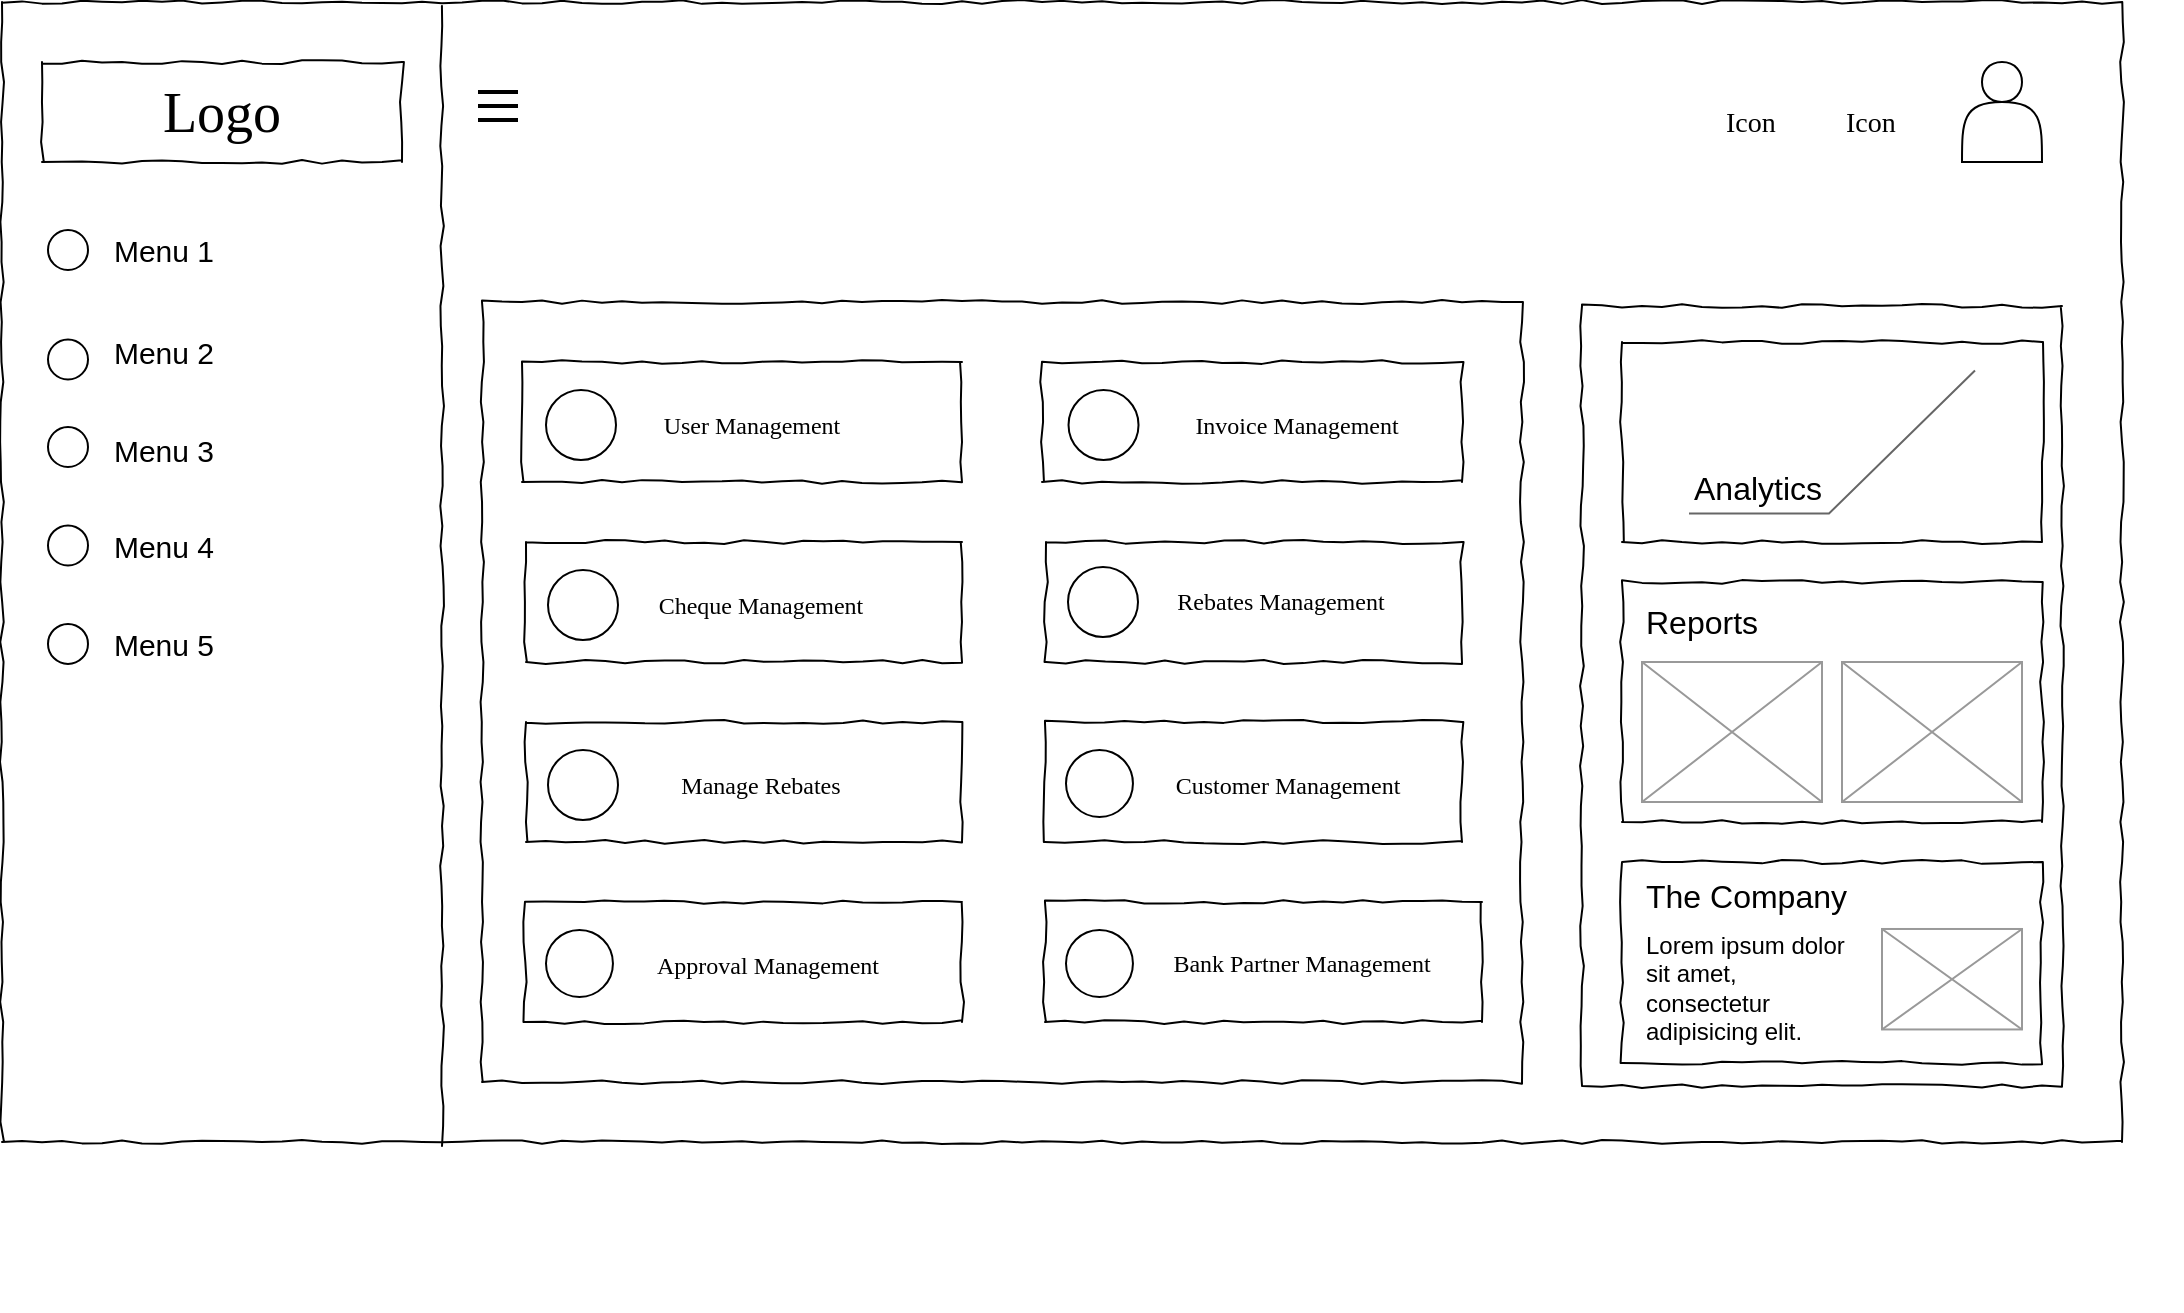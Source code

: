 <mxfile version="13.5.4" type="github" pages="5">
  <diagram name="dashboard" id="03018318-947c-dd8e-b7a3-06fadd420f32">
    <mxGraphModel dx="1221" dy="645" grid="1" gridSize="10" guides="1" tooltips="1" connect="1" arrows="1" fold="1" page="1" pageScale="1" pageWidth="1100" pageHeight="850" background="#ffffff" math="0" shadow="0">
      <root>
        <mxCell id="0" />
        <mxCell id="1" parent="0" />
        <mxCell id="677b7b8949515195-1" value="" style="whiteSpace=wrap;html=1;rounded=0;shadow=0;labelBackgroundColor=none;strokeColor=#000000;strokeWidth=1;fillColor=none;fontFamily=Verdana;fontSize=12;fontColor=#000000;align=center;comic=1;" parent="1" vertex="1">
          <mxGeometry x="20" y="20" width="1060" height="570" as="geometry" />
        </mxCell>
        <mxCell id="677b7b8949515195-2" value="Logo" style="whiteSpace=wrap;html=1;rounded=0;shadow=0;labelBackgroundColor=none;strokeWidth=1;fontFamily=Verdana;fontSize=28;align=center;comic=1;" parent="1" vertex="1">
          <mxGeometry x="40" y="50" width="180" height="50" as="geometry" />
        </mxCell>
        <mxCell id="677b7b8949515195-9" value="" style="line;strokeWidth=1;html=1;rounded=0;shadow=0;labelBackgroundColor=none;fillColor=none;fontFamily=Verdana;fontSize=14;fontColor=#000000;align=center;comic=1;rotation=90;" parent="1" vertex="1">
          <mxGeometry x="-45" y="302" width="570" height="10" as="geometry" />
        </mxCell>
        <mxCell id="677b7b8949515195-26" value="" style="whiteSpace=wrap;html=1;rounded=0;shadow=0;labelBackgroundColor=none;strokeWidth=1;fillColor=none;fontFamily=Verdana;fontSize=12;align=center;comic=1;" parent="1" vertex="1">
          <mxGeometry x="260" y="170" width="520" height="390" as="geometry" />
        </mxCell>
        <mxCell id="677b7b8949515195-28" value="Icon" style="text;html=1;points=[];align=left;verticalAlign=top;spacingTop=-4;fontSize=14;fontFamily=Verdana" parent="1" vertex="1">
          <mxGeometry x="940" y="70" width="170" height="20" as="geometry" />
        </mxCell>
        <mxCell id="6C0aDu97zU6bo5BAWvWG-2" value="Icon" style="text;html=1;points=[];align=left;verticalAlign=top;spacingTop=-4;fontSize=14;fontFamily=Verdana" vertex="1" parent="1">
          <mxGeometry x="880" y="70" width="170" height="20" as="geometry" />
        </mxCell>
        <mxCell id="1Pz-vUFgm7rJ-cvzT1_4-4" value="" style="group" vertex="1" connectable="0" parent="1">
          <mxGeometry x="280" y="200" width="220" height="60" as="geometry" />
        </mxCell>
        <mxCell id="6C0aDu97zU6bo5BAWvWG-19" value="" style="whiteSpace=wrap;html=1;rounded=0;shadow=0;labelBackgroundColor=none;strokeWidth=1;fillColor=none;fontFamily=Verdana;fontSize=12;align=center;comic=1;" vertex="1" parent="1Pz-vUFgm7rJ-cvzT1_4-4">
          <mxGeometry width="220" height="60" as="geometry" />
        </mxCell>
        <mxCell id="1Pz-vUFgm7rJ-cvzT1_4-2" value="" style="ellipse;whiteSpace=wrap;html=1;aspect=fixed;strokeColor=#000000;" vertex="1" parent="1Pz-vUFgm7rJ-cvzT1_4-4">
          <mxGeometry x="12" y="14" width="35" height="35" as="geometry" />
        </mxCell>
        <mxCell id="1Pz-vUFgm7rJ-cvzT1_4-3" value="&lt;span style=&quot;font-family: &amp;#34;verdana&amp;#34;&quot;&gt;User Management&lt;/span&gt;" style="text;html=1;strokeColor=none;fillColor=none;align=center;verticalAlign=middle;whiteSpace=wrap;rounded=0;" vertex="1" parent="1Pz-vUFgm7rJ-cvzT1_4-4">
          <mxGeometry x="45" y="21.5" width="140" height="20" as="geometry" />
        </mxCell>
        <mxCell id="1Pz-vUFgm7rJ-cvzT1_4-5" value="" style="group" vertex="1" connectable="0" parent="1">
          <mxGeometry x="540" y="200" width="210" height="60" as="geometry" />
        </mxCell>
        <mxCell id="1Pz-vUFgm7rJ-cvzT1_4-6" value="" style="whiteSpace=wrap;html=1;rounded=0;shadow=0;labelBackgroundColor=none;strokeWidth=1;fillColor=none;fontFamily=Verdana;fontSize=12;align=center;comic=1;" vertex="1" parent="1Pz-vUFgm7rJ-cvzT1_4-5">
          <mxGeometry width="210.0" height="60" as="geometry" />
        </mxCell>
        <mxCell id="1Pz-vUFgm7rJ-cvzT1_4-7" value="" style="ellipse;whiteSpace=wrap;html=1;aspect=fixed;strokeColor=#000000;" vertex="1" parent="1Pz-vUFgm7rJ-cvzT1_4-5">
          <mxGeometry x="13.263" y="14" width="35" height="35" as="geometry" />
        </mxCell>
        <mxCell id="1Pz-vUFgm7rJ-cvzT1_4-8" value="&lt;span style=&quot;font-family: &amp;#34;verdana&amp;#34;&quot;&gt;Invoice Management&lt;/span&gt;" style="text;html=1;strokeColor=none;fillColor=none;align=center;verticalAlign=middle;whiteSpace=wrap;rounded=0;" vertex="1" parent="1Pz-vUFgm7rJ-cvzT1_4-5">
          <mxGeometry x="49.737" y="21.5" width="154.737" height="20" as="geometry" />
        </mxCell>
        <mxCell id="1Pz-vUFgm7rJ-cvzT1_4-9" value="" style="group" vertex="1" connectable="0" parent="1">
          <mxGeometry x="270" y="290" width="230" height="60" as="geometry" />
        </mxCell>
        <mxCell id="1Pz-vUFgm7rJ-cvzT1_4-10" value="" style="whiteSpace=wrap;html=1;rounded=0;shadow=0;labelBackgroundColor=none;strokeWidth=1;fillColor=none;fontFamily=Verdana;fontSize=12;align=center;comic=1;" vertex="1" parent="1Pz-vUFgm7rJ-cvzT1_4-9">
          <mxGeometry x="12" width="218" height="60" as="geometry" />
        </mxCell>
        <mxCell id="1Pz-vUFgm7rJ-cvzT1_4-11" value="" style="ellipse;whiteSpace=wrap;html=1;aspect=fixed;strokeColor=#000000;" vertex="1" parent="1Pz-vUFgm7rJ-cvzT1_4-9">
          <mxGeometry x="23" y="14" width="35" height="35" as="geometry" />
        </mxCell>
        <mxCell id="1Pz-vUFgm7rJ-cvzT1_4-12" value="&lt;span style=&quot;font-family: &amp;#34;verdana&amp;#34;&quot;&gt;Cheque Management&lt;/span&gt;" style="text;html=1;strokeColor=none;fillColor=none;align=center;verticalAlign=middle;whiteSpace=wrap;rounded=0;" vertex="1" parent="1Pz-vUFgm7rJ-cvzT1_4-9">
          <mxGeometry x="57" y="21.5" width="145" height="20" as="geometry" />
        </mxCell>
        <mxCell id="1Pz-vUFgm7rJ-cvzT1_4-13" value="" style="group" vertex="1" connectable="0" parent="1">
          <mxGeometry x="480" y="290" width="270" height="60" as="geometry" />
        </mxCell>
        <mxCell id="1Pz-vUFgm7rJ-cvzT1_4-14" value="" style="whiteSpace=wrap;html=1;rounded=0;shadow=0;labelBackgroundColor=none;strokeWidth=1;fillColor=none;fontFamily=Verdana;fontSize=12;align=center;comic=1;" vertex="1" parent="1Pz-vUFgm7rJ-cvzT1_4-13">
          <mxGeometry x="62" width="208" height="60" as="geometry" />
        </mxCell>
        <mxCell id="1Pz-vUFgm7rJ-cvzT1_4-15" value="" style="ellipse;whiteSpace=wrap;html=1;aspect=fixed;strokeColor=#000000;" vertex="1" parent="1">
          <mxGeometry x="553" y="302.5" width="35" height="35" as="geometry" />
        </mxCell>
        <mxCell id="1Pz-vUFgm7rJ-cvzT1_4-16" value="&lt;span style=&quot;font-family: &amp;#34;verdana&amp;#34;&quot;&gt;Rebates Management&lt;/span&gt;" style="text;html=1;strokeColor=none;fillColor=none;align=center;verticalAlign=middle;whiteSpace=wrap;rounded=0;" vertex="1" parent="1">
          <mxGeometry x="587" y="310" width="145" height="20" as="geometry" />
        </mxCell>
        <mxCell id="1Pz-vUFgm7rJ-cvzT1_4-17" value="" style="group" vertex="1" connectable="0" parent="1">
          <mxGeometry x="270" y="380" width="230" height="60" as="geometry" />
        </mxCell>
        <mxCell id="1Pz-vUFgm7rJ-cvzT1_4-18" value="" style="whiteSpace=wrap;html=1;rounded=0;shadow=0;labelBackgroundColor=none;strokeWidth=1;fillColor=none;fontFamily=Verdana;fontSize=12;align=center;comic=1;" vertex="1" parent="1Pz-vUFgm7rJ-cvzT1_4-17">
          <mxGeometry x="12" width="218" height="60" as="geometry" />
        </mxCell>
        <mxCell id="1Pz-vUFgm7rJ-cvzT1_4-19" value="" style="ellipse;whiteSpace=wrap;html=1;aspect=fixed;strokeColor=#000000;" vertex="1" parent="1Pz-vUFgm7rJ-cvzT1_4-17">
          <mxGeometry x="23" y="14" width="35" height="35" as="geometry" />
        </mxCell>
        <mxCell id="1Pz-vUFgm7rJ-cvzT1_4-20" value="&lt;span style=&quot;font-family: &amp;#34;verdana&amp;#34;&quot;&gt;Manage Rebates&lt;/span&gt;" style="text;html=1;strokeColor=none;fillColor=none;align=center;verticalAlign=middle;whiteSpace=wrap;rounded=0;" vertex="1" parent="1Pz-vUFgm7rJ-cvzT1_4-17">
          <mxGeometry x="57" y="21.5" width="145" height="20" as="geometry" />
        </mxCell>
        <mxCell id="1Pz-vUFgm7rJ-cvzT1_4-21" value="" style="group" vertex="1" connectable="0" parent="1">
          <mxGeometry x="530" y="380" width="220" height="60" as="geometry" />
        </mxCell>
        <mxCell id="1Pz-vUFgm7rJ-cvzT1_4-22" value="" style="whiteSpace=wrap;html=1;rounded=0;shadow=0;labelBackgroundColor=none;strokeWidth=1;fillColor=none;fontFamily=Verdana;fontSize=12;align=center;comic=1;" vertex="1" parent="1Pz-vUFgm7rJ-cvzT1_4-21">
          <mxGeometry x="11.478" width="208.522" height="60" as="geometry" />
        </mxCell>
        <mxCell id="1Pz-vUFgm7rJ-cvzT1_4-23" value="" style="ellipse;whiteSpace=wrap;html=1;aspect=fixed;strokeColor=#000000;" vertex="1" parent="1Pz-vUFgm7rJ-cvzT1_4-21">
          <mxGeometry x="22" y="14" width="33.478" height="33.478" as="geometry" />
        </mxCell>
        <mxCell id="1Pz-vUFgm7rJ-cvzT1_4-24" value="&lt;span style=&quot;font-family: &amp;#34;verdana&amp;#34;&quot;&gt;Customer Management&lt;/span&gt;" style="text;html=1;strokeColor=none;fillColor=none;align=center;verticalAlign=middle;whiteSpace=wrap;rounded=0;" vertex="1" parent="1Pz-vUFgm7rJ-cvzT1_4-21">
          <mxGeometry x="60" y="21.5" width="145.65" height="20" as="geometry" />
        </mxCell>
        <mxCell id="1Pz-vUFgm7rJ-cvzT1_4-25" value="" style="group" vertex="1" connectable="0" parent="1">
          <mxGeometry x="270" y="470" width="230" height="60" as="geometry" />
        </mxCell>
        <mxCell id="1Pz-vUFgm7rJ-cvzT1_4-26" value="" style="whiteSpace=wrap;html=1;rounded=0;shadow=0;labelBackgroundColor=none;strokeWidth=1;fillColor=none;fontFamily=Verdana;fontSize=12;align=center;comic=1;" vertex="1" parent="1Pz-vUFgm7rJ-cvzT1_4-25">
          <mxGeometry x="11.48" width="218.52" height="60" as="geometry" />
        </mxCell>
        <mxCell id="1Pz-vUFgm7rJ-cvzT1_4-27" value="" style="ellipse;whiteSpace=wrap;html=1;aspect=fixed;strokeColor=#000000;" vertex="1" parent="1Pz-vUFgm7rJ-cvzT1_4-25">
          <mxGeometry x="22" y="14" width="33.478" height="33.478" as="geometry" />
        </mxCell>
        <mxCell id="1Pz-vUFgm7rJ-cvzT1_4-28" value="&lt;span style=&quot;font-family: &amp;#34;verdana&amp;#34;&quot;&gt;Approval Management&lt;/span&gt;" style="text;html=1;strokeColor=none;fillColor=none;align=center;verticalAlign=middle;whiteSpace=wrap;rounded=0;" vertex="1" parent="1Pz-vUFgm7rJ-cvzT1_4-25">
          <mxGeometry x="60" y="21.5" width="145.65" height="20" as="geometry" />
        </mxCell>
        <mxCell id="1Pz-vUFgm7rJ-cvzT1_4-29" value="" style="group" vertex="1" connectable="0" parent="1">
          <mxGeometry x="530" y="470" width="230" height="60" as="geometry" />
        </mxCell>
        <mxCell id="1Pz-vUFgm7rJ-cvzT1_4-30" value="" style="whiteSpace=wrap;html=1;rounded=0;shadow=0;labelBackgroundColor=none;strokeWidth=1;fillColor=none;fontFamily=Verdana;fontSize=12;align=center;comic=1;" vertex="1" parent="1Pz-vUFgm7rJ-cvzT1_4-29">
          <mxGeometry x="11.48" width="218.52" height="60" as="geometry" />
        </mxCell>
        <mxCell id="1Pz-vUFgm7rJ-cvzT1_4-31" value="" style="ellipse;whiteSpace=wrap;html=1;aspect=fixed;strokeColor=#000000;" vertex="1" parent="1Pz-vUFgm7rJ-cvzT1_4-29">
          <mxGeometry x="22" y="14" width="33.478" height="33.478" as="geometry" />
        </mxCell>
        <mxCell id="1Pz-vUFgm7rJ-cvzT1_4-32" value="&lt;span style=&quot;font-family: &amp;#34;verdana&amp;#34;&quot;&gt;Bank Partner Management&lt;/span&gt;" style="text;html=1;strokeColor=none;fillColor=none;align=center;verticalAlign=middle;whiteSpace=wrap;rounded=0;" vertex="1" parent="1Pz-vUFgm7rJ-cvzT1_4-29">
          <mxGeometry x="50" y="20.74" width="180" height="20" as="geometry" />
        </mxCell>
        <mxCell id="1Pz-vUFgm7rJ-cvzT1_4-33" value="" style="whiteSpace=wrap;html=1;rounded=0;shadow=0;labelBackgroundColor=none;strokeWidth=1;fillColor=none;fontFamily=Verdana;fontSize=12;align=center;comic=1;" vertex="1" parent="1">
          <mxGeometry x="810" y="172" width="240" height="390" as="geometry" />
        </mxCell>
        <mxCell id="1Pz-vUFgm7rJ-cvzT1_4-38" value="" style="group" vertex="1" connectable="0" parent="1">
          <mxGeometry x="830" y="190" width="210" height="484.25" as="geometry" />
        </mxCell>
        <mxCell id="1Pz-vUFgm7rJ-cvzT1_4-39" value="" style="whiteSpace=wrap;html=1;rounded=0;shadow=0;labelBackgroundColor=none;strokeWidth=1;fillColor=none;fontFamily=Verdana;fontSize=12;align=center;comic=1;" vertex="1" parent="1Pz-vUFgm7rJ-cvzT1_4-38">
          <mxGeometry width="210.0" height="100" as="geometry" />
        </mxCell>
        <mxCell id="1Pz-vUFgm7rJ-cvzT1_4-42" value="&lt;font style=&quot;font-size: 16px&quot; color=&quot;#000000&quot;&gt;Analytics&lt;/font&gt;" style="strokeWidth=1;shadow=0;dashed=0;align=center;html=1;shape=mxgraph.mockup.text.callout;linkText=;textSize=17;textColor=#666666;callDir=SW;callStyle=line;fontSize=17;fontColor=#666666;align=left;verticalAlign=bottom;strokeColor=#666666;" vertex="1" parent="1Pz-vUFgm7rJ-cvzT1_4-38">
          <mxGeometry x="33.5" y="14.25" width="143" height="71.5" as="geometry" />
        </mxCell>
        <mxCell id="1Pz-vUFgm7rJ-cvzT1_4-43" value="" style="group" vertex="1" connectable="0" parent="1">
          <mxGeometry x="830" y="310" width="215" height="215" as="geometry" />
        </mxCell>
        <mxCell id="1Pz-vUFgm7rJ-cvzT1_4-44" value="" style="whiteSpace=wrap;html=1;rounded=0;shadow=0;labelBackgroundColor=none;strokeWidth=1;fillColor=none;fontFamily=Verdana;fontSize=12;align=center;comic=1;" vertex="1" parent="1Pz-vUFgm7rJ-cvzT1_4-43">
          <mxGeometry width="210" height="120" as="geometry" />
        </mxCell>
        <mxCell id="1Pz-vUFgm7rJ-cvzT1_4-126" value="" style="verticalLabelPosition=bottom;shadow=0;dashed=0;align=center;html=1;verticalAlign=top;strokeWidth=1;shape=mxgraph.mockup.graphics.simpleIcon;strokeColor=#999999;" vertex="1" parent="1Pz-vUFgm7rJ-cvzT1_4-43">
          <mxGeometry x="10" y="40" width="90" height="70" as="geometry" />
        </mxCell>
        <mxCell id="1Pz-vUFgm7rJ-cvzT1_4-127" value="" style="verticalLabelPosition=bottom;shadow=0;dashed=0;align=center;html=1;verticalAlign=top;strokeWidth=1;shape=mxgraph.mockup.graphics.simpleIcon;strokeColor=#999999;" vertex="1" parent="1Pz-vUFgm7rJ-cvzT1_4-43">
          <mxGeometry x="110" y="40" width="90" height="70" as="geometry" />
        </mxCell>
        <mxCell id="1Pz-vUFgm7rJ-cvzT1_4-128" value="&lt;font style=&quot;font-size: 16px&quot;&gt;Reports&lt;/font&gt;" style="text;html=1;strokeColor=none;fillColor=none;align=center;verticalAlign=middle;whiteSpace=wrap;rounded=0;" vertex="1" parent="1Pz-vUFgm7rJ-cvzT1_4-43">
          <mxGeometry y="10" width="80" height="20" as="geometry" />
        </mxCell>
        <mxCell id="1Pz-vUFgm7rJ-cvzT1_4-131" value="" style="group" vertex="1" connectable="0" parent="1">
          <mxGeometry x="830" y="450" width="260" height="180" as="geometry" />
        </mxCell>
        <mxCell id="1Pz-vUFgm7rJ-cvzT1_4-132" value="" style="whiteSpace=wrap;html=1;rounded=0;shadow=0;labelBackgroundColor=none;strokeWidth=1;fillColor=none;fontFamily=Verdana;fontSize=12;align=center;comic=1;" vertex="1" parent="1Pz-vUFgm7rJ-cvzT1_4-131">
          <mxGeometry width="210" height="100.465" as="geometry" />
        </mxCell>
        <mxCell id="1Pz-vUFgm7rJ-cvzT1_4-134" value="" style="verticalLabelPosition=bottom;shadow=0;dashed=0;align=center;html=1;verticalAlign=top;strokeWidth=1;shape=mxgraph.mockup.graphics.simpleIcon;strokeColor=#999999;" vertex="1" parent="1Pz-vUFgm7rJ-cvzT1_4-131">
          <mxGeometry x="130" y="33.488" width="70" height="50.233" as="geometry" />
        </mxCell>
        <mxCell id="1Pz-vUFgm7rJ-cvzT1_4-135" value="&lt;span style=&quot;font-size: 16px&quot;&gt;The Company&lt;/span&gt;" style="text;html=1;strokeColor=none;fillColor=none;align=left;verticalAlign=middle;whiteSpace=wrap;rounded=0;" vertex="1" parent="1Pz-vUFgm7rJ-cvzT1_4-131">
          <mxGeometry x="10" y="8.372" width="200" height="16.744" as="geometry" />
        </mxCell>
        <mxCell id="1Pz-vUFgm7rJ-cvzT1_4-136" value="Lorem ipsum dolor sit amet, consectetur adipisicing elit." style="text;spacingTop=-5;whiteSpace=wrap;html=1;align=left;fontSize=12;fontFamily=Helvetica;fillColor=none;strokeColor=none;" vertex="1" parent="1Pz-vUFgm7rJ-cvzT1_4-131">
          <mxGeometry x="10" y="33.488" width="110" height="50.233" as="geometry" />
        </mxCell>
        <mxCell id="1Pz-vUFgm7rJ-cvzT1_4-139" value="" style="group" vertex="1" connectable="0" parent="1">
          <mxGeometry x="51" y="130" width="100" height="225" as="geometry" />
        </mxCell>
        <mxCell id="1Pz-vUFgm7rJ-cvzT1_4-34" value="Menu 1" style="text;html=1;strokeColor=none;fillColor=none;align=center;verticalAlign=middle;whiteSpace=wrap;rounded=0;fontSize=15;" vertex="1" parent="1Pz-vUFgm7rJ-cvzT1_4-139">
          <mxGeometry width="100" height="28.125" as="geometry" />
        </mxCell>
        <mxCell id="1Pz-vUFgm7rJ-cvzT1_4-35" value="Menu 2" style="text;html=1;strokeColor=none;fillColor=none;align=center;verticalAlign=middle;whiteSpace=wrap;rounded=0;fontSize=15;" vertex="1" parent="1Pz-vUFgm7rJ-cvzT1_4-139">
          <mxGeometry y="50.625" width="100" height="28.125" as="geometry" />
        </mxCell>
        <mxCell id="1Pz-vUFgm7rJ-cvzT1_4-37" value="Menu 3" style="text;html=1;strokeColor=none;fillColor=none;align=center;verticalAlign=middle;whiteSpace=wrap;rounded=0;fontSize=15;" vertex="1" parent="1Pz-vUFgm7rJ-cvzT1_4-139">
          <mxGeometry y="99.844" width="100" height="28.125" as="geometry" />
        </mxCell>
        <mxCell id="1Pz-vUFgm7rJ-cvzT1_4-137" value="Menu 4" style="text;html=1;strokeColor=none;fillColor=none;align=center;verticalAlign=middle;whiteSpace=wrap;rounded=0;fontSize=15;" vertex="1" parent="1Pz-vUFgm7rJ-cvzT1_4-139">
          <mxGeometry y="147.656" width="100" height="28.125" as="geometry" />
        </mxCell>
        <mxCell id="1Pz-vUFgm7rJ-cvzT1_4-138" value="Menu 5" style="text;html=1;strokeColor=none;fillColor=none;align=center;verticalAlign=middle;whiteSpace=wrap;rounded=0;fontSize=15;" vertex="1" parent="1Pz-vUFgm7rJ-cvzT1_4-139">
          <mxGeometry y="196.875" width="100" height="28.125" as="geometry" />
        </mxCell>
        <mxCell id="1Pz-vUFgm7rJ-cvzT1_4-150" value="" style="ellipse;whiteSpace=wrap;html=1;aspect=fixed;strokeColor=#000000;fontSize=15;" vertex="1" parent="1Pz-vUFgm7rJ-cvzT1_4-139">
          <mxGeometry x="-8" y="4" width="20" height="20" as="geometry" />
        </mxCell>
        <mxCell id="1Pz-vUFgm7rJ-cvzT1_4-151" value="" style="ellipse;whiteSpace=wrap;html=1;aspect=fixed;strokeColor=#000000;fontSize=15;" vertex="1" parent="1Pz-vUFgm7rJ-cvzT1_4-139">
          <mxGeometry x="-8" y="58.75" width="20" height="20" as="geometry" />
        </mxCell>
        <mxCell id="1Pz-vUFgm7rJ-cvzT1_4-152" value="" style="ellipse;whiteSpace=wrap;html=1;aspect=fixed;strokeColor=#000000;fontSize=15;" vertex="1" parent="1Pz-vUFgm7rJ-cvzT1_4-139">
          <mxGeometry x="-8" y="102.5" width="20" height="20" as="geometry" />
        </mxCell>
        <mxCell id="1Pz-vUFgm7rJ-cvzT1_4-154" value="" style="ellipse;whiteSpace=wrap;html=1;aspect=fixed;strokeColor=#000000;fontSize=15;" vertex="1" parent="1Pz-vUFgm7rJ-cvzT1_4-139">
          <mxGeometry x="-8" y="200.94" width="20" height="20" as="geometry" />
        </mxCell>
        <mxCell id="1Pz-vUFgm7rJ-cvzT1_4-147" value="" style="line;strokeWidth=2;html=1;fontSize=15;" vertex="1" parent="1">
          <mxGeometry x="258" y="60" width="20" height="10" as="geometry" />
        </mxCell>
        <mxCell id="1Pz-vUFgm7rJ-cvzT1_4-148" value="" style="line;strokeWidth=2;html=1;fontSize=15;" vertex="1" parent="1">
          <mxGeometry x="258" y="67" width="20" height="10" as="geometry" />
        </mxCell>
        <mxCell id="1Pz-vUFgm7rJ-cvzT1_4-149" value="" style="line;strokeWidth=2;html=1;fontSize=15;" vertex="1" parent="1">
          <mxGeometry x="258" y="74" width="20" height="10" as="geometry" />
        </mxCell>
        <mxCell id="1Pz-vUFgm7rJ-cvzT1_4-153" value="" style="ellipse;whiteSpace=wrap;html=1;aspect=fixed;strokeColor=#000000;fontSize=15;" vertex="1" parent="1">
          <mxGeometry x="43" y="281.72" width="20" height="20" as="geometry" />
        </mxCell>
        <mxCell id="1Pz-vUFgm7rJ-cvzT1_4-156" value="" style="shape=actor;whiteSpace=wrap;html=1;strokeColor=#000000;fontSize=15;" vertex="1" parent="1">
          <mxGeometry x="1000" y="50" width="40" height="50" as="geometry" />
        </mxCell>
      </root>
    </mxGraphModel>
  </diagram>
  <diagram id="9RcxHf2euHuzPn7DjiLM" name="invoice">
    <mxGraphModel dx="1038" dy="548" grid="1" gridSize="10" guides="1" tooltips="1" connect="1" arrows="1" fold="1" page="1" pageScale="1" pageWidth="850" pageHeight="1100" math="0" shadow="0">
      <root>
        <mxCell id="jYbHlTsF3drl6SXuO_eB-0" />
        <mxCell id="jYbHlTsF3drl6SXuO_eB-1" parent="jYbHlTsF3drl6SXuO_eB-0" />
        <mxCell id="cC_H9VtzJfK9VuSP7iF7-0" value="" style="whiteSpace=wrap;html=1;rounded=0;shadow=0;labelBackgroundColor=none;strokeColor=#000000;strokeWidth=1;fillColor=none;fontFamily=Verdana;fontSize=12;fontColor=#000000;align=center;comic=1;" vertex="1" parent="jYbHlTsF3drl6SXuO_eB-1">
          <mxGeometry x="20" y="20" width="1060" height="570" as="geometry" />
        </mxCell>
        <mxCell id="cC_H9VtzJfK9VuSP7iF7-1" value="Logo" style="whiteSpace=wrap;html=1;rounded=0;shadow=0;labelBackgroundColor=none;strokeWidth=1;fontFamily=Verdana;fontSize=28;align=center;comic=1;" vertex="1" parent="jYbHlTsF3drl6SXuO_eB-1">
          <mxGeometry x="40" y="50" width="180" height="50" as="geometry" />
        </mxCell>
        <mxCell id="cC_H9VtzJfK9VuSP7iF7-2" value="" style="line;strokeWidth=1;html=1;rounded=0;shadow=0;labelBackgroundColor=none;fillColor=none;fontFamily=Verdana;fontSize=14;fontColor=#000000;align=center;comic=1;rotation=90;" vertex="1" parent="jYbHlTsF3drl6SXuO_eB-1">
          <mxGeometry x="-45" y="302" width="570" height="10" as="geometry" />
        </mxCell>
        <mxCell id="cC_H9VtzJfK9VuSP7iF7-3" value="" style="whiteSpace=wrap;html=1;rounded=0;shadow=0;labelBackgroundColor=none;strokeWidth=1;fillColor=none;fontFamily=Verdana;fontSize=12;align=center;comic=1;" vertex="1" parent="jYbHlTsF3drl6SXuO_eB-1">
          <mxGeometry x="260" y="170" width="520" height="360" as="geometry" />
        </mxCell>
        <mxCell id="cC_H9VtzJfK9VuSP7iF7-4" value="Icon" style="text;html=1;points=[];align=left;verticalAlign=top;spacingTop=-4;fontSize=14;fontFamily=Verdana" vertex="1" parent="jYbHlTsF3drl6SXuO_eB-1">
          <mxGeometry x="940" y="70" width="170" height="20" as="geometry" />
        </mxCell>
        <mxCell id="cC_H9VtzJfK9VuSP7iF7-5" value="Icon" style="text;html=1;points=[];align=left;verticalAlign=top;spacingTop=-4;fontSize=14;fontFamily=Verdana" vertex="1" parent="jYbHlTsF3drl6SXuO_eB-1">
          <mxGeometry x="880" y="70" width="170" height="20" as="geometry" />
        </mxCell>
        <mxCell id="cC_H9VtzJfK9VuSP7iF7-6" value="" style="group" vertex="1" connectable="0" parent="jYbHlTsF3drl6SXuO_eB-1">
          <mxGeometry x="820" y="170" width="220" height="60" as="geometry" />
        </mxCell>
        <mxCell id="cC_H9VtzJfK9VuSP7iF7-7" value="" style="whiteSpace=wrap;html=1;rounded=0;shadow=0;labelBackgroundColor=none;strokeWidth=1;fillColor=none;fontFamily=Verdana;fontSize=12;align=center;comic=1;" vertex="1" parent="cC_H9VtzJfK9VuSP7iF7-6">
          <mxGeometry width="220" height="60" as="geometry" />
        </mxCell>
        <mxCell id="cC_H9VtzJfK9VuSP7iF7-8" value="" style="ellipse;whiteSpace=wrap;html=1;aspect=fixed;strokeColor=#000000;" vertex="1" parent="cC_H9VtzJfK9VuSP7iF7-6">
          <mxGeometry x="12" y="14" width="35" height="35" as="geometry" />
        </mxCell>
        <mxCell id="cC_H9VtzJfK9VuSP7iF7-9" value="&lt;span style=&quot;font-family: &amp;#34;verdana&amp;#34;&quot;&gt;Create Invoice&lt;/span&gt;" style="text;html=1;strokeColor=none;fillColor=none;align=center;verticalAlign=middle;whiteSpace=wrap;rounded=0;" vertex="1" parent="cC_H9VtzJfK9VuSP7iF7-6">
          <mxGeometry x="45" y="21.5" width="140" height="20" as="geometry" />
        </mxCell>
        <mxCell id="cC_H9VtzJfK9VuSP7iF7-52" value="" style="group" vertex="1" connectable="0" parent="jYbHlTsF3drl6SXuO_eB-1">
          <mxGeometry x="51" y="130" width="100" height="225" as="geometry" />
        </mxCell>
        <mxCell id="cC_H9VtzJfK9VuSP7iF7-53" value="Menu 1" style="text;html=1;strokeColor=none;fillColor=none;align=center;verticalAlign=middle;whiteSpace=wrap;rounded=0;fontSize=15;" vertex="1" parent="cC_H9VtzJfK9VuSP7iF7-52">
          <mxGeometry width="100" height="28.125" as="geometry" />
        </mxCell>
        <mxCell id="cC_H9VtzJfK9VuSP7iF7-54" value="Menu 2" style="text;html=1;strokeColor=none;fillColor=none;align=center;verticalAlign=middle;whiteSpace=wrap;rounded=0;fontSize=15;" vertex="1" parent="cC_H9VtzJfK9VuSP7iF7-52">
          <mxGeometry y="50.625" width="100" height="28.125" as="geometry" />
        </mxCell>
        <mxCell id="cC_H9VtzJfK9VuSP7iF7-55" value="Menu 3" style="text;html=1;strokeColor=none;fillColor=none;align=center;verticalAlign=middle;whiteSpace=wrap;rounded=0;fontSize=15;" vertex="1" parent="cC_H9VtzJfK9VuSP7iF7-52">
          <mxGeometry y="99.844" width="100" height="28.125" as="geometry" />
        </mxCell>
        <mxCell id="cC_H9VtzJfK9VuSP7iF7-56" value="Menu 4" style="text;html=1;strokeColor=none;fillColor=none;align=center;verticalAlign=middle;whiteSpace=wrap;rounded=0;fontSize=15;" vertex="1" parent="cC_H9VtzJfK9VuSP7iF7-52">
          <mxGeometry y="147.656" width="100" height="28.125" as="geometry" />
        </mxCell>
        <mxCell id="cC_H9VtzJfK9VuSP7iF7-57" value="Menu 5" style="text;html=1;strokeColor=none;fillColor=none;align=center;verticalAlign=middle;whiteSpace=wrap;rounded=0;fontSize=15;" vertex="1" parent="cC_H9VtzJfK9VuSP7iF7-52">
          <mxGeometry y="196.875" width="100" height="28.125" as="geometry" />
        </mxCell>
        <mxCell id="cC_H9VtzJfK9VuSP7iF7-58" value="" style="ellipse;whiteSpace=wrap;html=1;aspect=fixed;strokeColor=#000000;fontSize=15;" vertex="1" parent="cC_H9VtzJfK9VuSP7iF7-52">
          <mxGeometry x="-8" y="4" width="20" height="20" as="geometry" />
        </mxCell>
        <mxCell id="cC_H9VtzJfK9VuSP7iF7-59" value="" style="ellipse;whiteSpace=wrap;html=1;aspect=fixed;strokeColor=#000000;fontSize=15;" vertex="1" parent="cC_H9VtzJfK9VuSP7iF7-52">
          <mxGeometry x="-8" y="58.75" width="20" height="20" as="geometry" />
        </mxCell>
        <mxCell id="cC_H9VtzJfK9VuSP7iF7-60" value="" style="ellipse;whiteSpace=wrap;html=1;aspect=fixed;strokeColor=#000000;fontSize=15;" vertex="1" parent="cC_H9VtzJfK9VuSP7iF7-52">
          <mxGeometry x="-8" y="102.5" width="20" height="20" as="geometry" />
        </mxCell>
        <mxCell id="cC_H9VtzJfK9VuSP7iF7-61" value="" style="ellipse;whiteSpace=wrap;html=1;aspect=fixed;strokeColor=#000000;fontSize=15;" vertex="1" parent="cC_H9VtzJfK9VuSP7iF7-52">
          <mxGeometry x="-8" y="200.94" width="20" height="20" as="geometry" />
        </mxCell>
        <mxCell id="cC_H9VtzJfK9VuSP7iF7-62" value="" style="line;strokeWidth=2;html=1;fontSize=15;" vertex="1" parent="jYbHlTsF3drl6SXuO_eB-1">
          <mxGeometry x="258" y="60" width="20" height="10" as="geometry" />
        </mxCell>
        <mxCell id="cC_H9VtzJfK9VuSP7iF7-63" value="" style="line;strokeWidth=2;html=1;fontSize=15;" vertex="1" parent="jYbHlTsF3drl6SXuO_eB-1">
          <mxGeometry x="258" y="67" width="20" height="10" as="geometry" />
        </mxCell>
        <mxCell id="cC_H9VtzJfK9VuSP7iF7-64" value="" style="line;strokeWidth=2;html=1;fontSize=15;" vertex="1" parent="jYbHlTsF3drl6SXuO_eB-1">
          <mxGeometry x="258" y="74" width="20" height="10" as="geometry" />
        </mxCell>
        <mxCell id="cC_H9VtzJfK9VuSP7iF7-65" value="" style="ellipse;whiteSpace=wrap;html=1;aspect=fixed;strokeColor=#000000;fontSize=15;" vertex="1" parent="jYbHlTsF3drl6SXuO_eB-1">
          <mxGeometry x="43" y="281.72" width="20" height="20" as="geometry" />
        </mxCell>
        <mxCell id="cC_H9VtzJfK9VuSP7iF7-66" value="" style="shape=actor;whiteSpace=wrap;html=1;strokeColor=#000000;fontSize=15;" vertex="1" parent="jYbHlTsF3drl6SXuO_eB-1">
          <mxGeometry x="1000" y="50" width="40" height="50" as="geometry" />
        </mxCell>
        <mxCell id="cC_H9VtzJfK9VuSP7iF7-67" value="" style="group" vertex="1" connectable="0" parent="jYbHlTsF3drl6SXuO_eB-1">
          <mxGeometry x="820" y="247" width="220" height="60" as="geometry" />
        </mxCell>
        <mxCell id="cC_H9VtzJfK9VuSP7iF7-68" value="" style="whiteSpace=wrap;html=1;rounded=0;shadow=0;labelBackgroundColor=none;strokeWidth=1;fillColor=none;fontFamily=Verdana;fontSize=12;align=center;comic=1;" vertex="1" parent="cC_H9VtzJfK9VuSP7iF7-67">
          <mxGeometry width="220" height="60" as="geometry" />
        </mxCell>
        <mxCell id="cC_H9VtzJfK9VuSP7iF7-69" value="" style="ellipse;whiteSpace=wrap;html=1;aspect=fixed;strokeColor=#000000;" vertex="1" parent="cC_H9VtzJfK9VuSP7iF7-67">
          <mxGeometry x="12" y="14" width="35" height="35" as="geometry" />
        </mxCell>
        <mxCell id="cC_H9VtzJfK9VuSP7iF7-70" value="&lt;span style=&quot;font-family: &amp;#34;verdana&amp;#34;&quot;&gt;Review Invoice&lt;/span&gt;" style="text;html=1;strokeColor=none;fillColor=none;align=center;verticalAlign=middle;whiteSpace=wrap;rounded=0;" vertex="1" parent="cC_H9VtzJfK9VuSP7iF7-67">
          <mxGeometry x="45" y="21.5" width="140" height="20" as="geometry" />
        </mxCell>
        <mxCell id="cC_H9VtzJfK9VuSP7iF7-71" value="" style="group" vertex="1" connectable="0" parent="jYbHlTsF3drl6SXuO_eB-1">
          <mxGeometry x="820" y="320" width="220" height="60" as="geometry" />
        </mxCell>
        <mxCell id="cC_H9VtzJfK9VuSP7iF7-72" value="" style="whiteSpace=wrap;html=1;rounded=0;shadow=0;labelBackgroundColor=none;strokeWidth=1;fillColor=none;fontFamily=Verdana;fontSize=12;align=center;comic=1;" vertex="1" parent="cC_H9VtzJfK9VuSP7iF7-71">
          <mxGeometry width="220" height="60" as="geometry" />
        </mxCell>
        <mxCell id="cC_H9VtzJfK9VuSP7iF7-73" value="" style="ellipse;whiteSpace=wrap;html=1;aspect=fixed;strokeColor=#000000;" vertex="1" parent="cC_H9VtzJfK9VuSP7iF7-71">
          <mxGeometry x="12" y="14" width="35" height="35" as="geometry" />
        </mxCell>
        <mxCell id="cC_H9VtzJfK9VuSP7iF7-74" value="&lt;span style=&quot;font-family: &amp;#34;verdana&amp;#34;&quot;&gt;Cancel Invoice&lt;/span&gt;" style="text;html=1;strokeColor=none;fillColor=none;align=center;verticalAlign=middle;whiteSpace=wrap;rounded=0;" vertex="1" parent="cC_H9VtzJfK9VuSP7iF7-71">
          <mxGeometry x="45" y="21.5" width="140" height="20" as="geometry" />
        </mxCell>
        <mxCell id="cC_H9VtzJfK9VuSP7iF7-75" value="" style="group" vertex="1" connectable="0" parent="jYbHlTsF3drl6SXuO_eB-1">
          <mxGeometry x="820" y="395" width="220" height="60" as="geometry" />
        </mxCell>
        <mxCell id="cC_H9VtzJfK9VuSP7iF7-76" value="" style="whiteSpace=wrap;html=1;rounded=0;shadow=0;labelBackgroundColor=none;strokeWidth=1;fillColor=none;fontFamily=Verdana;fontSize=12;align=center;comic=1;" vertex="1" parent="cC_H9VtzJfK9VuSP7iF7-75">
          <mxGeometry width="220" height="60" as="geometry" />
        </mxCell>
        <mxCell id="cC_H9VtzJfK9VuSP7iF7-77" value="" style="ellipse;whiteSpace=wrap;html=1;aspect=fixed;strokeColor=#000000;" vertex="1" parent="cC_H9VtzJfK9VuSP7iF7-75">
          <mxGeometry x="12" y="14" width="35" height="35" as="geometry" />
        </mxCell>
        <mxCell id="cC_H9VtzJfK9VuSP7iF7-78" value="&lt;span style=&quot;font-family: &amp;#34;verdana&amp;#34;&quot;&gt;Asign Rebates&lt;/span&gt;" style="text;html=1;strokeColor=none;fillColor=none;align=center;verticalAlign=middle;whiteSpace=wrap;rounded=0;" vertex="1" parent="cC_H9VtzJfK9VuSP7iF7-75">
          <mxGeometry x="45" y="21.5" width="140" height="20" as="geometry" />
        </mxCell>
        <mxCell id="cC_H9VtzJfK9VuSP7iF7-79" value="" style="group" vertex="1" connectable="0" parent="jYbHlTsF3drl6SXuO_eB-1">
          <mxGeometry x="820" y="470" width="220" height="60" as="geometry" />
        </mxCell>
        <mxCell id="cC_H9VtzJfK9VuSP7iF7-80" value="" style="whiteSpace=wrap;html=1;rounded=0;shadow=0;labelBackgroundColor=none;strokeWidth=1;fillColor=none;fontFamily=Verdana;fontSize=12;align=center;comic=1;" vertex="1" parent="cC_H9VtzJfK9VuSP7iF7-79">
          <mxGeometry width="220" height="60" as="geometry" />
        </mxCell>
        <mxCell id="cC_H9VtzJfK9VuSP7iF7-81" value="" style="ellipse;whiteSpace=wrap;html=1;aspect=fixed;strokeColor=#000000;" vertex="1" parent="cC_H9VtzJfK9VuSP7iF7-79">
          <mxGeometry x="12" y="14" width="35" height="35" as="geometry" />
        </mxCell>
        <mxCell id="cC_H9VtzJfK9VuSP7iF7-82" value="&lt;font face=&quot;verdana&quot;&gt;Delivery Confirmation&lt;/font&gt;" style="text;html=1;strokeColor=none;fillColor=none;align=center;verticalAlign=middle;whiteSpace=wrap;rounded=0;" vertex="1" parent="cC_H9VtzJfK9VuSP7iF7-79">
          <mxGeometry x="45" y="21.5" width="155" height="20" as="geometry" />
        </mxCell>
        <mxCell id="cC_H9VtzJfK9VuSP7iF7-83" value="&lt;font face=&quot;verdana&quot; style=&quot;font-size: 14px;&quot;&gt;&lt;i style=&quot;font-size: 14px;&quot;&gt;Invoice No. 12345&lt;/i&gt;&lt;/font&gt;" style="text;html=1;strokeColor=none;fillColor=none;align=center;verticalAlign=middle;whiteSpace=wrap;rounded=0;fontStyle=1;fontSize=14;" vertex="1" parent="jYbHlTsF3drl6SXuO_eB-1">
          <mxGeometry x="270" y="190" width="155" height="20" as="geometry" />
        </mxCell>
      </root>
    </mxGraphModel>
  </diagram>
  <diagram id="DWiUXCZEWzzBqb4Ya_aI" name="Payment">
    <mxGraphModel dx="1038" dy="548" grid="1" gridSize="10" guides="1" tooltips="1" connect="1" arrows="1" fold="1" page="1" pageScale="1" pageWidth="850" pageHeight="1100" math="0" shadow="0">
      <root>
        <mxCell id="8TQKE4w585ppP9CMNDy4-0" />
        <mxCell id="8TQKE4w585ppP9CMNDy4-1" parent="8TQKE4w585ppP9CMNDy4-0" />
        <mxCell id="b3EC32EAvZj1WRJHVYOg-0" value="" style="whiteSpace=wrap;html=1;rounded=0;shadow=0;labelBackgroundColor=none;strokeColor=#000000;strokeWidth=1;fillColor=none;fontFamily=Verdana;fontSize=12;fontColor=#000000;align=center;comic=1;" vertex="1" parent="8TQKE4w585ppP9CMNDy4-1">
          <mxGeometry x="20" y="20" width="1060" height="570" as="geometry" />
        </mxCell>
        <mxCell id="b3EC32EAvZj1WRJHVYOg-1" value="Logo" style="whiteSpace=wrap;html=1;rounded=0;shadow=0;labelBackgroundColor=none;strokeWidth=1;fontFamily=Verdana;fontSize=28;align=center;comic=1;" vertex="1" parent="8TQKE4w585ppP9CMNDy4-1">
          <mxGeometry x="40" y="50" width="180" height="50" as="geometry" />
        </mxCell>
        <mxCell id="b3EC32EAvZj1WRJHVYOg-2" value="" style="line;strokeWidth=1;html=1;rounded=0;shadow=0;labelBackgroundColor=none;fillColor=none;fontFamily=Verdana;fontSize=14;fontColor=#000000;align=center;comic=1;rotation=90;" vertex="1" parent="8TQKE4w585ppP9CMNDy4-1">
          <mxGeometry x="-45" y="302" width="570" height="10" as="geometry" />
        </mxCell>
        <mxCell id="b3EC32EAvZj1WRJHVYOg-3" value="" style="whiteSpace=wrap;html=1;rounded=0;shadow=0;labelBackgroundColor=none;strokeWidth=1;fillColor=none;fontFamily=Verdana;fontSize=12;align=center;comic=1;" vertex="1" parent="8TQKE4w585ppP9CMNDy4-1">
          <mxGeometry x="260" y="170" width="520" height="360" as="geometry" />
        </mxCell>
        <mxCell id="b3EC32EAvZj1WRJHVYOg-4" value="Icon" style="text;html=1;points=[];align=left;verticalAlign=top;spacingTop=-4;fontSize=14;fontFamily=Verdana" vertex="1" parent="8TQKE4w585ppP9CMNDy4-1">
          <mxGeometry x="940" y="70" width="170" height="20" as="geometry" />
        </mxCell>
        <mxCell id="b3EC32EAvZj1WRJHVYOg-5" value="Icon" style="text;html=1;points=[];align=left;verticalAlign=top;spacingTop=-4;fontSize=14;fontFamily=Verdana" vertex="1" parent="8TQKE4w585ppP9CMNDy4-1">
          <mxGeometry x="880" y="70" width="170" height="20" as="geometry" />
        </mxCell>
        <mxCell id="b3EC32EAvZj1WRJHVYOg-6" value="" style="group" vertex="1" connectable="0" parent="8TQKE4w585ppP9CMNDy4-1">
          <mxGeometry x="820" y="170" width="220" height="60" as="geometry" />
        </mxCell>
        <mxCell id="b3EC32EAvZj1WRJHVYOg-7" value="" style="whiteSpace=wrap;html=1;rounded=0;shadow=0;labelBackgroundColor=none;strokeWidth=1;fillColor=none;fontFamily=Verdana;fontSize=12;align=center;comic=1;" vertex="1" parent="b3EC32EAvZj1WRJHVYOg-6">
          <mxGeometry width="220" height="60" as="geometry" />
        </mxCell>
        <mxCell id="b3EC32EAvZj1WRJHVYOg-8" value="" style="ellipse;whiteSpace=wrap;html=1;aspect=fixed;strokeColor=#000000;" vertex="1" parent="b3EC32EAvZj1WRJHVYOg-6">
          <mxGeometry x="12" y="14" width="35" height="35" as="geometry" />
        </mxCell>
        <mxCell id="b3EC32EAvZj1WRJHVYOg-9" value="&lt;span style=&quot;font-family: &amp;#34;verdana&amp;#34;&quot;&gt;View Payment History&lt;/span&gt;" style="text;html=1;strokeColor=none;fillColor=none;align=center;verticalAlign=middle;whiteSpace=wrap;rounded=0;" vertex="1" parent="b3EC32EAvZj1WRJHVYOg-6">
          <mxGeometry x="45" y="21.5" width="155" height="20" as="geometry" />
        </mxCell>
        <mxCell id="b3EC32EAvZj1WRJHVYOg-10" value="" style="group" vertex="1" connectable="0" parent="8TQKE4w585ppP9CMNDy4-1">
          <mxGeometry x="51" y="130" width="100" height="225" as="geometry" />
        </mxCell>
        <mxCell id="b3EC32EAvZj1WRJHVYOg-11" value="Menu 1" style="text;html=1;strokeColor=none;fillColor=none;align=center;verticalAlign=middle;whiteSpace=wrap;rounded=0;fontSize=15;" vertex="1" parent="b3EC32EAvZj1WRJHVYOg-10">
          <mxGeometry width="100" height="28.125" as="geometry" />
        </mxCell>
        <mxCell id="b3EC32EAvZj1WRJHVYOg-12" value="Menu 2" style="text;html=1;strokeColor=none;fillColor=none;align=center;verticalAlign=middle;whiteSpace=wrap;rounded=0;fontSize=15;" vertex="1" parent="b3EC32EAvZj1WRJHVYOg-10">
          <mxGeometry y="50.625" width="100" height="28.125" as="geometry" />
        </mxCell>
        <mxCell id="b3EC32EAvZj1WRJHVYOg-13" value="Menu 3" style="text;html=1;strokeColor=none;fillColor=none;align=center;verticalAlign=middle;whiteSpace=wrap;rounded=0;fontSize=15;" vertex="1" parent="b3EC32EAvZj1WRJHVYOg-10">
          <mxGeometry y="99.844" width="100" height="28.125" as="geometry" />
        </mxCell>
        <mxCell id="b3EC32EAvZj1WRJHVYOg-14" value="Menu 4" style="text;html=1;strokeColor=none;fillColor=none;align=center;verticalAlign=middle;whiteSpace=wrap;rounded=0;fontSize=15;" vertex="1" parent="b3EC32EAvZj1WRJHVYOg-10">
          <mxGeometry y="147.656" width="100" height="28.125" as="geometry" />
        </mxCell>
        <mxCell id="b3EC32EAvZj1WRJHVYOg-15" value="Menu 5" style="text;html=1;strokeColor=none;fillColor=none;align=center;verticalAlign=middle;whiteSpace=wrap;rounded=0;fontSize=15;" vertex="1" parent="b3EC32EAvZj1WRJHVYOg-10">
          <mxGeometry y="196.875" width="100" height="28.125" as="geometry" />
        </mxCell>
        <mxCell id="b3EC32EAvZj1WRJHVYOg-16" value="" style="ellipse;whiteSpace=wrap;html=1;aspect=fixed;strokeColor=#000000;fontSize=15;" vertex="1" parent="b3EC32EAvZj1WRJHVYOg-10">
          <mxGeometry x="-8" y="4" width="20" height="20" as="geometry" />
        </mxCell>
        <mxCell id="b3EC32EAvZj1WRJHVYOg-17" value="" style="ellipse;whiteSpace=wrap;html=1;aspect=fixed;strokeColor=#000000;fontSize=15;" vertex="1" parent="b3EC32EAvZj1WRJHVYOg-10">
          <mxGeometry x="-8" y="58.75" width="20" height="20" as="geometry" />
        </mxCell>
        <mxCell id="b3EC32EAvZj1WRJHVYOg-18" value="" style="ellipse;whiteSpace=wrap;html=1;aspect=fixed;strokeColor=#000000;fontSize=15;" vertex="1" parent="b3EC32EAvZj1WRJHVYOg-10">
          <mxGeometry x="-8" y="102.5" width="20" height="20" as="geometry" />
        </mxCell>
        <mxCell id="b3EC32EAvZj1WRJHVYOg-19" value="" style="ellipse;whiteSpace=wrap;html=1;aspect=fixed;strokeColor=#000000;fontSize=15;" vertex="1" parent="b3EC32EAvZj1WRJHVYOg-10">
          <mxGeometry x="-8" y="200.94" width="20" height="20" as="geometry" />
        </mxCell>
        <mxCell id="b3EC32EAvZj1WRJHVYOg-20" value="" style="line;strokeWidth=2;html=1;fontSize=15;" vertex="1" parent="8TQKE4w585ppP9CMNDy4-1">
          <mxGeometry x="258" y="60" width="20" height="10" as="geometry" />
        </mxCell>
        <mxCell id="b3EC32EAvZj1WRJHVYOg-21" value="" style="line;strokeWidth=2;html=1;fontSize=15;" vertex="1" parent="8TQKE4w585ppP9CMNDy4-1">
          <mxGeometry x="258" y="67" width="20" height="10" as="geometry" />
        </mxCell>
        <mxCell id="b3EC32EAvZj1WRJHVYOg-22" value="" style="line;strokeWidth=2;html=1;fontSize=15;" vertex="1" parent="8TQKE4w585ppP9CMNDy4-1">
          <mxGeometry x="258" y="74" width="20" height="10" as="geometry" />
        </mxCell>
        <mxCell id="b3EC32EAvZj1WRJHVYOg-23" value="" style="ellipse;whiteSpace=wrap;html=1;aspect=fixed;strokeColor=#000000;fontSize=15;" vertex="1" parent="8TQKE4w585ppP9CMNDy4-1">
          <mxGeometry x="43" y="281.72" width="20" height="20" as="geometry" />
        </mxCell>
        <mxCell id="b3EC32EAvZj1WRJHVYOg-24" value="" style="shape=actor;whiteSpace=wrap;html=1;strokeColor=#000000;fontSize=15;" vertex="1" parent="8TQKE4w585ppP9CMNDy4-1">
          <mxGeometry x="1000" y="50" width="40" height="50" as="geometry" />
        </mxCell>
        <mxCell id="b3EC32EAvZj1WRJHVYOg-25" value="" style="group" vertex="1" connectable="0" parent="8TQKE4w585ppP9CMNDy4-1">
          <mxGeometry x="820" y="247" width="220" height="60" as="geometry" />
        </mxCell>
        <mxCell id="b3EC32EAvZj1WRJHVYOg-26" value="" style="whiteSpace=wrap;html=1;rounded=0;shadow=0;labelBackgroundColor=none;strokeWidth=1;fillColor=none;fontFamily=Verdana;fontSize=12;align=center;comic=1;" vertex="1" parent="b3EC32EAvZj1WRJHVYOg-25">
          <mxGeometry width="220" height="60" as="geometry" />
        </mxCell>
        <mxCell id="b3EC32EAvZj1WRJHVYOg-27" value="" style="ellipse;whiteSpace=wrap;html=1;aspect=fixed;strokeColor=#000000;" vertex="1" parent="b3EC32EAvZj1WRJHVYOg-25">
          <mxGeometry x="12" y="14" width="35" height="35" as="geometry" />
        </mxCell>
        <mxCell id="b3EC32EAvZj1WRJHVYOg-28" value="&lt;span style=&quot;font-family: &amp;#34;verdana&amp;#34;&quot;&gt;Receive Check Image&lt;/span&gt;" style="text;html=1;strokeColor=none;fillColor=none;align=center;verticalAlign=middle;whiteSpace=wrap;rounded=0;" vertex="1" parent="b3EC32EAvZj1WRJHVYOg-25">
          <mxGeometry x="45" y="21.5" width="155" height="20" as="geometry" />
        </mxCell>
        <mxCell id="b3EC32EAvZj1WRJHVYOg-29" value="" style="group" vertex="1" connectable="0" parent="8TQKE4w585ppP9CMNDy4-1">
          <mxGeometry x="820" y="320" width="220" height="60" as="geometry" />
        </mxCell>
        <mxCell id="b3EC32EAvZj1WRJHVYOg-30" value="" style="whiteSpace=wrap;html=1;rounded=0;shadow=0;labelBackgroundColor=none;strokeWidth=1;fillColor=none;fontFamily=Verdana;fontSize=12;align=center;comic=1;" vertex="1" parent="b3EC32EAvZj1WRJHVYOg-29">
          <mxGeometry width="220" height="60" as="geometry" />
        </mxCell>
        <mxCell id="b3EC32EAvZj1WRJHVYOg-31" value="" style="ellipse;whiteSpace=wrap;html=1;aspect=fixed;strokeColor=#000000;" vertex="1" parent="b3EC32EAvZj1WRJHVYOg-29">
          <mxGeometry x="12" y="14" width="35" height="35" as="geometry" />
        </mxCell>
        <mxCell id="b3EC32EAvZj1WRJHVYOg-32" value="&lt;span style=&quot;font-family: &amp;#34;verdana&amp;#34;&quot;&gt;Receive Bank Deposit Image&lt;/span&gt;" style="text;html=1;strokeColor=none;fillColor=none;align=center;verticalAlign=middle;whiteSpace=wrap;rounded=0;" vertex="1" parent="b3EC32EAvZj1WRJHVYOg-29">
          <mxGeometry x="45" y="21.5" width="155" height="20" as="geometry" />
        </mxCell>
        <mxCell id="b3EC32EAvZj1WRJHVYOg-33" value="" style="group" vertex="1" connectable="0" parent="8TQKE4w585ppP9CMNDy4-1">
          <mxGeometry x="820" y="395" width="220" height="60" as="geometry" />
        </mxCell>
        <mxCell id="b3EC32EAvZj1WRJHVYOg-34" value="" style="whiteSpace=wrap;html=1;rounded=0;shadow=0;labelBackgroundColor=none;strokeWidth=1;fillColor=none;fontFamily=Verdana;fontSize=12;align=center;comic=1;" vertex="1" parent="b3EC32EAvZj1WRJHVYOg-33">
          <mxGeometry width="220" height="60" as="geometry" />
        </mxCell>
        <mxCell id="b3EC32EAvZj1WRJHVYOg-35" value="" style="ellipse;whiteSpace=wrap;html=1;aspect=fixed;strokeColor=#000000;" vertex="1" parent="b3EC32EAvZj1WRJHVYOg-33">
          <mxGeometry x="12" y="14" width="35" height="35" as="geometry" />
        </mxCell>
        <mxCell id="b3EC32EAvZj1WRJHVYOg-36" value="&lt;span style=&quot;font-family: &amp;#34;verdana&amp;#34;&quot;&gt;Auto Email Invoice&lt;/span&gt;" style="text;html=1;strokeColor=none;fillColor=none;align=center;verticalAlign=middle;whiteSpace=wrap;rounded=0;" vertex="1" parent="b3EC32EAvZj1WRJHVYOg-33">
          <mxGeometry x="45" y="21.5" width="140" height="20" as="geometry" />
        </mxCell>
        <mxCell id="b3EC32EAvZj1WRJHVYOg-41" value="&lt;font face=&quot;verdana&quot; style=&quot;font-size: 14px&quot;&gt;&lt;i style=&quot;font-size: 14px&quot;&gt;Payment Image&lt;/i&gt;&lt;/font&gt;" style="text;html=1;strokeColor=none;fillColor=none;align=center;verticalAlign=middle;whiteSpace=wrap;rounded=0;fontStyle=1;fontSize=14;" vertex="1" parent="8TQKE4w585ppP9CMNDy4-1">
          <mxGeometry x="234" y="190" width="220" height="20" as="geometry" />
        </mxCell>
        <mxCell id="b3EC32EAvZj1WRJHVYOg-42" value="" style="verticalLabelPosition=bottom;shadow=0;dashed=0;align=center;html=1;verticalAlign=top;strokeWidth=1;shape=mxgraph.mockup.graphics.simpleIcon;strokeColor=#999999;fontSize=14;fillColor=#EDEDED;" vertex="1" parent="8TQKE4w585ppP9CMNDy4-1">
          <mxGeometry x="280" y="217.5" width="480" height="292.5" as="geometry" />
        </mxCell>
      </root>
    </mxGraphModel>
  </diagram>
  <diagram id="1lbyZs5sqPjbqFVGI9cg" name="Cheque">
    <mxGraphModel dx="1038" dy="548" grid="1" gridSize="10" guides="1" tooltips="1" connect="1" arrows="1" fold="1" page="1" pageScale="1" pageWidth="850" pageHeight="1100" math="0" shadow="0">
      <root>
        <mxCell id="s3b7l9Dy-CVJAXHw3aP9-0" />
        <mxCell id="s3b7l9Dy-CVJAXHw3aP9-1" parent="s3b7l9Dy-CVJAXHw3aP9-0" />
        <mxCell id="b9_Xuj7MPuSTFrwNinAq-0" value="" style="whiteSpace=wrap;html=1;rounded=0;shadow=0;labelBackgroundColor=none;strokeColor=#000000;strokeWidth=1;fillColor=none;fontFamily=Verdana;fontSize=12;fontColor=#000000;align=center;comic=1;" vertex="1" parent="s3b7l9Dy-CVJAXHw3aP9-1">
          <mxGeometry x="20" y="20" width="1060" height="570" as="geometry" />
        </mxCell>
        <mxCell id="b9_Xuj7MPuSTFrwNinAq-1" value="Logo" style="whiteSpace=wrap;html=1;rounded=0;shadow=0;labelBackgroundColor=none;strokeWidth=1;fontFamily=Verdana;fontSize=28;align=center;comic=1;" vertex="1" parent="s3b7l9Dy-CVJAXHw3aP9-1">
          <mxGeometry x="40" y="50" width="180" height="50" as="geometry" />
        </mxCell>
        <mxCell id="b9_Xuj7MPuSTFrwNinAq-2" value="" style="line;strokeWidth=1;html=1;rounded=0;shadow=0;labelBackgroundColor=none;fillColor=none;fontFamily=Verdana;fontSize=14;fontColor=#000000;align=center;comic=1;rotation=90;" vertex="1" parent="s3b7l9Dy-CVJAXHw3aP9-1">
          <mxGeometry x="-45" y="302" width="570" height="10" as="geometry" />
        </mxCell>
        <mxCell id="b9_Xuj7MPuSTFrwNinAq-3" value="" style="whiteSpace=wrap;html=1;rounded=0;shadow=0;labelBackgroundColor=none;strokeWidth=1;fillColor=none;fontFamily=Verdana;fontSize=12;align=center;comic=1;" vertex="1" parent="s3b7l9Dy-CVJAXHw3aP9-1">
          <mxGeometry x="260" y="170" width="500" height="310" as="geometry" />
        </mxCell>
        <mxCell id="b9_Xuj7MPuSTFrwNinAq-4" value="Icon" style="text;html=1;points=[];align=left;verticalAlign=top;spacingTop=-4;fontSize=14;fontFamily=Verdana" vertex="1" parent="s3b7l9Dy-CVJAXHw3aP9-1">
          <mxGeometry x="940" y="70" width="170" height="20" as="geometry" />
        </mxCell>
        <mxCell id="b9_Xuj7MPuSTFrwNinAq-5" value="Icon" style="text;html=1;points=[];align=left;verticalAlign=top;spacingTop=-4;fontSize=14;fontFamily=Verdana" vertex="1" parent="s3b7l9Dy-CVJAXHw3aP9-1">
          <mxGeometry x="880" y="70" width="170" height="20" as="geometry" />
        </mxCell>
        <mxCell id="b9_Xuj7MPuSTFrwNinAq-6" value="" style="group" vertex="1" connectable="0" parent="s3b7l9Dy-CVJAXHw3aP9-1">
          <mxGeometry x="820" y="170" width="220" height="60" as="geometry" />
        </mxCell>
        <mxCell id="b9_Xuj7MPuSTFrwNinAq-7" value="" style="whiteSpace=wrap;html=1;rounded=0;shadow=0;labelBackgroundColor=none;strokeWidth=1;fillColor=none;fontFamily=Verdana;fontSize=12;align=center;comic=1;" vertex="1" parent="b9_Xuj7MPuSTFrwNinAq-6">
          <mxGeometry width="220" height="60" as="geometry" />
        </mxCell>
        <mxCell id="b9_Xuj7MPuSTFrwNinAq-8" value="" style="ellipse;whiteSpace=wrap;html=1;aspect=fixed;strokeColor=#000000;" vertex="1" parent="b9_Xuj7MPuSTFrwNinAq-6">
          <mxGeometry x="12" y="14" width="35" height="35" as="geometry" />
        </mxCell>
        <mxCell id="b9_Xuj7MPuSTFrwNinAq-9" value="&lt;span style=&quot;font-family: &amp;#34;verdana&amp;#34;&quot;&gt;Record PDCs&lt;/span&gt;" style="text;html=1;strokeColor=none;fillColor=none;align=center;verticalAlign=middle;whiteSpace=wrap;rounded=0;" vertex="1" parent="b9_Xuj7MPuSTFrwNinAq-6">
          <mxGeometry x="45" y="21.5" width="140" height="20" as="geometry" />
        </mxCell>
        <mxCell id="b9_Xuj7MPuSTFrwNinAq-10" value="" style="group" vertex="1" connectable="0" parent="s3b7l9Dy-CVJAXHw3aP9-1">
          <mxGeometry x="51" y="130" width="100" height="225" as="geometry" />
        </mxCell>
        <mxCell id="b9_Xuj7MPuSTFrwNinAq-11" value="Menu 1" style="text;html=1;strokeColor=none;fillColor=none;align=center;verticalAlign=middle;whiteSpace=wrap;rounded=0;fontSize=15;" vertex="1" parent="b9_Xuj7MPuSTFrwNinAq-10">
          <mxGeometry width="100" height="28.125" as="geometry" />
        </mxCell>
        <mxCell id="b9_Xuj7MPuSTFrwNinAq-12" value="Menu 2" style="text;html=1;strokeColor=none;fillColor=none;align=center;verticalAlign=middle;whiteSpace=wrap;rounded=0;fontSize=15;" vertex="1" parent="b9_Xuj7MPuSTFrwNinAq-10">
          <mxGeometry y="50.625" width="100" height="28.125" as="geometry" />
        </mxCell>
        <mxCell id="b9_Xuj7MPuSTFrwNinAq-13" value="Menu 3" style="text;html=1;strokeColor=none;fillColor=none;align=center;verticalAlign=middle;whiteSpace=wrap;rounded=0;fontSize=15;" vertex="1" parent="b9_Xuj7MPuSTFrwNinAq-10">
          <mxGeometry y="99.844" width="100" height="28.125" as="geometry" />
        </mxCell>
        <mxCell id="b9_Xuj7MPuSTFrwNinAq-14" value="Menu 4" style="text;html=1;strokeColor=none;fillColor=none;align=center;verticalAlign=middle;whiteSpace=wrap;rounded=0;fontSize=15;" vertex="1" parent="b9_Xuj7MPuSTFrwNinAq-10">
          <mxGeometry y="147.656" width="100" height="28.125" as="geometry" />
        </mxCell>
        <mxCell id="b9_Xuj7MPuSTFrwNinAq-15" value="Menu 5" style="text;html=1;strokeColor=none;fillColor=none;align=center;verticalAlign=middle;whiteSpace=wrap;rounded=0;fontSize=15;" vertex="1" parent="b9_Xuj7MPuSTFrwNinAq-10">
          <mxGeometry y="196.875" width="100" height="28.125" as="geometry" />
        </mxCell>
        <mxCell id="b9_Xuj7MPuSTFrwNinAq-16" value="" style="ellipse;whiteSpace=wrap;html=1;aspect=fixed;strokeColor=#000000;fontSize=15;" vertex="1" parent="b9_Xuj7MPuSTFrwNinAq-10">
          <mxGeometry x="-8" y="4" width="20" height="20" as="geometry" />
        </mxCell>
        <mxCell id="b9_Xuj7MPuSTFrwNinAq-17" value="" style="ellipse;whiteSpace=wrap;html=1;aspect=fixed;strokeColor=#000000;fontSize=15;" vertex="1" parent="b9_Xuj7MPuSTFrwNinAq-10">
          <mxGeometry x="-8" y="58.75" width="20" height="20" as="geometry" />
        </mxCell>
        <mxCell id="b9_Xuj7MPuSTFrwNinAq-18" value="" style="ellipse;whiteSpace=wrap;html=1;aspect=fixed;strokeColor=#000000;fontSize=15;" vertex="1" parent="b9_Xuj7MPuSTFrwNinAq-10">
          <mxGeometry x="-8" y="102.5" width="20" height="20" as="geometry" />
        </mxCell>
        <mxCell id="b9_Xuj7MPuSTFrwNinAq-19" value="" style="ellipse;whiteSpace=wrap;html=1;aspect=fixed;strokeColor=#000000;fontSize=15;" vertex="1" parent="b9_Xuj7MPuSTFrwNinAq-10">
          <mxGeometry x="-8" y="200.94" width="20" height="20" as="geometry" />
        </mxCell>
        <mxCell id="b9_Xuj7MPuSTFrwNinAq-20" value="" style="line;strokeWidth=2;html=1;fontSize=15;" vertex="1" parent="s3b7l9Dy-CVJAXHw3aP9-1">
          <mxGeometry x="258" y="60" width="20" height="10" as="geometry" />
        </mxCell>
        <mxCell id="b9_Xuj7MPuSTFrwNinAq-21" value="" style="line;strokeWidth=2;html=1;fontSize=15;" vertex="1" parent="s3b7l9Dy-CVJAXHw3aP9-1">
          <mxGeometry x="258" y="67" width="20" height="10" as="geometry" />
        </mxCell>
        <mxCell id="b9_Xuj7MPuSTFrwNinAq-22" value="" style="line;strokeWidth=2;html=1;fontSize=15;" vertex="1" parent="s3b7l9Dy-CVJAXHw3aP9-1">
          <mxGeometry x="258" y="74" width="20" height="10" as="geometry" />
        </mxCell>
        <mxCell id="b9_Xuj7MPuSTFrwNinAq-23" value="" style="ellipse;whiteSpace=wrap;html=1;aspect=fixed;strokeColor=#000000;fontSize=15;" vertex="1" parent="s3b7l9Dy-CVJAXHw3aP9-1">
          <mxGeometry x="43" y="281.72" width="20" height="20" as="geometry" />
        </mxCell>
        <mxCell id="b9_Xuj7MPuSTFrwNinAq-24" value="" style="shape=actor;whiteSpace=wrap;html=1;strokeColor=#000000;fontSize=15;" vertex="1" parent="s3b7l9Dy-CVJAXHw3aP9-1">
          <mxGeometry x="1000" y="50" width="40" height="50" as="geometry" />
        </mxCell>
        <mxCell id="b9_Xuj7MPuSTFrwNinAq-25" value="" style="group" vertex="1" connectable="0" parent="s3b7l9Dy-CVJAXHw3aP9-1">
          <mxGeometry x="820" y="247" width="220" height="60" as="geometry" />
        </mxCell>
        <mxCell id="b9_Xuj7MPuSTFrwNinAq-26" value="" style="whiteSpace=wrap;html=1;rounded=0;shadow=0;labelBackgroundColor=none;strokeWidth=1;fillColor=none;fontFamily=Verdana;fontSize=12;align=center;comic=1;" vertex="1" parent="b9_Xuj7MPuSTFrwNinAq-25">
          <mxGeometry width="220" height="60" as="geometry" />
        </mxCell>
        <mxCell id="b9_Xuj7MPuSTFrwNinAq-27" value="" style="ellipse;whiteSpace=wrap;html=1;aspect=fixed;strokeColor=#000000;" vertex="1" parent="b9_Xuj7MPuSTFrwNinAq-25">
          <mxGeometry x="12" y="14" width="35" height="35" as="geometry" />
        </mxCell>
        <mxCell id="b9_Xuj7MPuSTFrwNinAq-28" value="&lt;span style=&quot;font-family: &amp;#34;verdana&amp;#34;&quot;&gt;Record Checks&lt;/span&gt;" style="text;html=1;strokeColor=none;fillColor=none;align=center;verticalAlign=middle;whiteSpace=wrap;rounded=0;" vertex="1" parent="b9_Xuj7MPuSTFrwNinAq-25">
          <mxGeometry x="45" y="21.5" width="140" height="20" as="geometry" />
        </mxCell>
        <mxCell id="b9_Xuj7MPuSTFrwNinAq-41" value="&lt;font face=&quot;verdana&quot; style=&quot;font-size: 14px&quot;&gt;&lt;i style=&quot;font-size: 14px&quot;&gt;Record PDCs&lt;/i&gt;&lt;/font&gt;" style="text;html=1;strokeColor=none;fillColor=none;align=center;verticalAlign=middle;whiteSpace=wrap;rounded=0;fontStyle=1;fontSize=14;" vertex="1" parent="s3b7l9Dy-CVJAXHw3aP9-1">
          <mxGeometry x="270" y="190" width="155" height="20" as="geometry" />
        </mxCell>
        <mxCell id="b9_Xuj7MPuSTFrwNinAq-42" value="" style="verticalLabelPosition=bottom;shadow=0;dashed=0;align=center;html=1;verticalAlign=top;strokeWidth=1;shape=mxgraph.mockup.graphics.simpleIcon;strokeColor=#999999;fillColor=#ffffff;fontSize=14;" vertex="1" parent="s3b7l9Dy-CVJAXHw3aP9-1">
          <mxGeometry x="290" y="247" width="50" height="50" as="geometry" />
        </mxCell>
        <mxCell id="b9_Xuj7MPuSTFrwNinAq-43" value="" style="verticalLabelPosition=bottom;shadow=0;dashed=0;align=center;html=1;verticalAlign=top;strokeWidth=1;shape=mxgraph.mockup.graphics.simpleIcon;strokeColor=#999999;fillColor=#ffffff;fontSize=14;" vertex="1" parent="s3b7l9Dy-CVJAXHw3aP9-1">
          <mxGeometry x="365" y="247" width="50" height="50" as="geometry" />
        </mxCell>
        <mxCell id="b9_Xuj7MPuSTFrwNinAq-44" value="" style="verticalLabelPosition=bottom;shadow=0;dashed=0;align=center;html=1;verticalAlign=top;strokeWidth=1;shape=mxgraph.mockup.graphics.simpleIcon;strokeColor=#999999;fillColor=#ffffff;fontSize=14;" vertex="1" parent="s3b7l9Dy-CVJAXHw3aP9-1">
          <mxGeometry x="440" y="247" width="50" height="50" as="geometry" />
        </mxCell>
        <mxCell id="b9_Xuj7MPuSTFrwNinAq-45" value="" style="verticalLabelPosition=bottom;shadow=0;dashed=0;align=center;html=1;verticalAlign=top;strokeWidth=1;shape=mxgraph.mockup.graphics.simpleIcon;strokeColor=#999999;fillColor=#ffffff;fontSize=14;" vertex="1" parent="s3b7l9Dy-CVJAXHw3aP9-1">
          <mxGeometry x="290" y="322" width="50" height="50" as="geometry" />
        </mxCell>
        <mxCell id="b9_Xuj7MPuSTFrwNinAq-46" value="" style="verticalLabelPosition=bottom;shadow=0;dashed=0;align=center;html=1;verticalAlign=top;strokeWidth=1;shape=mxgraph.mockup.graphics.simpleIcon;strokeColor=#999999;fillColor=#ffffff;fontSize=14;" vertex="1" parent="s3b7l9Dy-CVJAXHw3aP9-1">
          <mxGeometry x="365" y="322" width="50" height="50" as="geometry" />
        </mxCell>
        <mxCell id="b9_Xuj7MPuSTFrwNinAq-47" value="" style="verticalLabelPosition=bottom;shadow=0;dashed=0;align=center;html=1;verticalAlign=top;strokeWidth=1;shape=mxgraph.mockup.graphics.simpleIcon;strokeColor=#999999;fillColor=#ffffff;fontSize=14;" vertex="1" parent="s3b7l9Dy-CVJAXHw3aP9-1">
          <mxGeometry x="440" y="322" width="50" height="50" as="geometry" />
        </mxCell>
        <mxCell id="b9_Xuj7MPuSTFrwNinAq-48" value="" style="verticalLabelPosition=bottom;shadow=0;dashed=0;align=center;html=1;verticalAlign=top;strokeWidth=1;shape=mxgraph.mockup.graphics.simpleIcon;strokeColor=#999999;fillColor=#ffffff;fontSize=14;" vertex="1" parent="s3b7l9Dy-CVJAXHw3aP9-1">
          <mxGeometry x="290" y="397" width="50" height="50" as="geometry" />
        </mxCell>
        <mxCell id="b9_Xuj7MPuSTFrwNinAq-49" value="" style="verticalLabelPosition=bottom;shadow=0;dashed=0;align=center;html=1;verticalAlign=top;strokeWidth=1;shape=mxgraph.mockup.graphics.simpleIcon;strokeColor=#999999;fillColor=#ffffff;fontSize=14;" vertex="1" parent="s3b7l9Dy-CVJAXHw3aP9-1">
          <mxGeometry x="365" y="397" width="50" height="50" as="geometry" />
        </mxCell>
        <mxCell id="b9_Xuj7MPuSTFrwNinAq-50" value="" style="verticalLabelPosition=bottom;shadow=0;dashed=0;align=center;html=1;verticalAlign=top;strokeWidth=1;shape=mxgraph.mockup.graphics.simpleIcon;strokeColor=#999999;fillColor=#ffffff;fontSize=14;" vertex="1" parent="s3b7l9Dy-CVJAXHw3aP9-1">
          <mxGeometry x="440" y="397" width="50" height="50" as="geometry" />
        </mxCell>
        <mxCell id="b9_Xuj7MPuSTFrwNinAq-51" value="" style="verticalLabelPosition=bottom;shadow=0;dashed=0;align=center;html=1;verticalAlign=top;strokeWidth=1;shape=mxgraph.mockup.graphics.simpleIcon;strokeColor=#999999;fillColor=#ffffff;fontSize=14;" vertex="1" parent="s3b7l9Dy-CVJAXHw3aP9-1">
          <mxGeometry x="525" y="247" width="50" height="50" as="geometry" />
        </mxCell>
        <mxCell id="b9_Xuj7MPuSTFrwNinAq-52" value="" style="verticalLabelPosition=bottom;shadow=0;dashed=0;align=center;html=1;verticalAlign=top;strokeWidth=1;shape=mxgraph.mockup.graphics.simpleIcon;strokeColor=#999999;fillColor=#ffffff;fontSize=14;" vertex="1" parent="s3b7l9Dy-CVJAXHw3aP9-1">
          <mxGeometry x="600" y="247" width="50" height="50" as="geometry" />
        </mxCell>
        <mxCell id="b9_Xuj7MPuSTFrwNinAq-53" value="" style="verticalLabelPosition=bottom;shadow=0;dashed=0;align=center;html=1;verticalAlign=top;strokeWidth=1;shape=mxgraph.mockup.graphics.simpleIcon;strokeColor=#999999;fillColor=#ffffff;fontSize=14;" vertex="1" parent="s3b7l9Dy-CVJAXHw3aP9-1">
          <mxGeometry x="675" y="247" width="50" height="50" as="geometry" />
        </mxCell>
        <mxCell id="b9_Xuj7MPuSTFrwNinAq-54" value="" style="verticalLabelPosition=bottom;shadow=0;dashed=0;align=center;html=1;verticalAlign=top;strokeWidth=1;shape=mxgraph.mockup.graphics.simpleIcon;strokeColor=#999999;fillColor=#ffffff;fontSize=14;" vertex="1" parent="s3b7l9Dy-CVJAXHw3aP9-1">
          <mxGeometry x="525" y="322" width="50" height="50" as="geometry" />
        </mxCell>
        <mxCell id="b9_Xuj7MPuSTFrwNinAq-55" value="" style="verticalLabelPosition=bottom;shadow=0;dashed=0;align=center;html=1;verticalAlign=top;strokeWidth=1;shape=mxgraph.mockup.graphics.simpleIcon;strokeColor=#999999;fillColor=#ffffff;fontSize=14;" vertex="1" parent="s3b7l9Dy-CVJAXHw3aP9-1">
          <mxGeometry x="600" y="322" width="50" height="50" as="geometry" />
        </mxCell>
        <mxCell id="b9_Xuj7MPuSTFrwNinAq-56" value="" style="verticalLabelPosition=bottom;shadow=0;dashed=0;align=center;html=1;verticalAlign=top;strokeWidth=1;shape=mxgraph.mockup.graphics.simpleIcon;strokeColor=#999999;fillColor=#ffffff;fontSize=14;" vertex="1" parent="s3b7l9Dy-CVJAXHw3aP9-1">
          <mxGeometry x="675" y="322" width="50" height="50" as="geometry" />
        </mxCell>
        <mxCell id="b9_Xuj7MPuSTFrwNinAq-57" value="" style="verticalLabelPosition=bottom;shadow=0;dashed=0;align=center;html=1;verticalAlign=top;strokeWidth=1;shape=mxgraph.mockup.graphics.simpleIcon;strokeColor=#999999;fillColor=#ffffff;fontSize=14;" vertex="1" parent="s3b7l9Dy-CVJAXHw3aP9-1">
          <mxGeometry x="525" y="397" width="50" height="50" as="geometry" />
        </mxCell>
        <mxCell id="b9_Xuj7MPuSTFrwNinAq-58" value="" style="verticalLabelPosition=bottom;shadow=0;dashed=0;align=center;html=1;verticalAlign=top;strokeWidth=1;shape=mxgraph.mockup.graphics.simpleIcon;strokeColor=#999999;fillColor=#ffffff;fontSize=14;" vertex="1" parent="s3b7l9Dy-CVJAXHw3aP9-1">
          <mxGeometry x="600" y="397" width="50" height="50" as="geometry" />
        </mxCell>
        <mxCell id="b9_Xuj7MPuSTFrwNinAq-59" value="" style="verticalLabelPosition=bottom;shadow=0;dashed=0;align=center;html=1;verticalAlign=top;strokeWidth=1;shape=mxgraph.mockup.graphics.simpleIcon;strokeColor=#999999;fillColor=#ffffff;fontSize=14;" vertex="1" parent="s3b7l9Dy-CVJAXHw3aP9-1">
          <mxGeometry x="675" y="397" width="50" height="50" as="geometry" />
        </mxCell>
      </root>
    </mxGraphModel>
  </diagram>
  <diagram id="IceWHwdzR0pU5Sp5yaF-" name="customer">
    <mxGraphModel dx="1038" dy="548" grid="1" gridSize="10" guides="1" tooltips="1" connect="1" arrows="1" fold="1" page="1" pageScale="1" pageWidth="850" pageHeight="1100" math="0" shadow="0">
      <root>
        <mxCell id="Tqj9jFTUmtv28T0pIMCA-0" />
        <mxCell id="Tqj9jFTUmtv28T0pIMCA-1" parent="Tqj9jFTUmtv28T0pIMCA-0" />
        <mxCell id="Tqj9jFTUmtv28T0pIMCA-2" value="" style="whiteSpace=wrap;html=1;rounded=0;shadow=0;labelBackgroundColor=none;strokeColor=#000000;strokeWidth=1;fillColor=none;fontFamily=Verdana;fontSize=12;fontColor=#000000;align=center;comic=1;" vertex="1" parent="Tqj9jFTUmtv28T0pIMCA-1">
          <mxGeometry x="20" y="20" width="1060" height="570" as="geometry" />
        </mxCell>
        <mxCell id="Tqj9jFTUmtv28T0pIMCA-3" value="Logo" style="whiteSpace=wrap;html=1;rounded=0;shadow=0;labelBackgroundColor=none;strokeWidth=1;fontFamily=Verdana;fontSize=28;align=center;comic=1;" vertex="1" parent="Tqj9jFTUmtv28T0pIMCA-1">
          <mxGeometry x="40" y="50" width="180" height="50" as="geometry" />
        </mxCell>
        <mxCell id="Tqj9jFTUmtv28T0pIMCA-4" value="" style="line;strokeWidth=1;html=1;rounded=0;shadow=0;labelBackgroundColor=none;fillColor=none;fontFamily=Verdana;fontSize=14;fontColor=#000000;align=center;comic=1;rotation=90;" vertex="1" parent="Tqj9jFTUmtv28T0pIMCA-1">
          <mxGeometry x="-45" y="302" width="570" height="10" as="geometry" />
        </mxCell>
        <mxCell id="Tqj9jFTUmtv28T0pIMCA-5" value="" style="whiteSpace=wrap;html=1;rounded=0;shadow=0;labelBackgroundColor=none;strokeWidth=1;fillColor=none;fontFamily=Verdana;fontSize=12;align=center;comic=1;" vertex="1" parent="Tqj9jFTUmtv28T0pIMCA-1">
          <mxGeometry x="260" y="170" width="520" height="360" as="geometry" />
        </mxCell>
        <mxCell id="Tqj9jFTUmtv28T0pIMCA-6" value="Icon" style="text;html=1;points=[];align=left;verticalAlign=top;spacingTop=-4;fontSize=14;fontFamily=Verdana" vertex="1" parent="Tqj9jFTUmtv28T0pIMCA-1">
          <mxGeometry x="940" y="70" width="170" height="20" as="geometry" />
        </mxCell>
        <mxCell id="Tqj9jFTUmtv28T0pIMCA-7" value="Icon" style="text;html=1;points=[];align=left;verticalAlign=top;spacingTop=-4;fontSize=14;fontFamily=Verdana" vertex="1" parent="Tqj9jFTUmtv28T0pIMCA-1">
          <mxGeometry x="880" y="70" width="170" height="20" as="geometry" />
        </mxCell>
        <mxCell id="Tqj9jFTUmtv28T0pIMCA-8" value="" style="group" vertex="1" connectable="0" parent="Tqj9jFTUmtv28T0pIMCA-1">
          <mxGeometry x="820" y="170" width="220" height="60" as="geometry" />
        </mxCell>
        <mxCell id="Tqj9jFTUmtv28T0pIMCA-9" value="" style="whiteSpace=wrap;html=1;rounded=0;shadow=0;labelBackgroundColor=none;strokeWidth=1;fillColor=none;fontFamily=Verdana;fontSize=12;align=center;comic=1;" vertex="1" parent="Tqj9jFTUmtv28T0pIMCA-8">
          <mxGeometry width="220" height="60" as="geometry" />
        </mxCell>
        <mxCell id="Tqj9jFTUmtv28T0pIMCA-10" value="" style="ellipse;whiteSpace=wrap;html=1;aspect=fixed;strokeColor=#000000;" vertex="1" parent="Tqj9jFTUmtv28T0pIMCA-8">
          <mxGeometry x="12" y="14" width="35" height="35" as="geometry" />
        </mxCell>
        <mxCell id="Tqj9jFTUmtv28T0pIMCA-11" value="&lt;span style=&quot;font-family: &amp;#34;verdana&amp;#34;&quot;&gt;View Data&lt;/span&gt;" style="text;html=1;strokeColor=none;fillColor=none;align=center;verticalAlign=middle;whiteSpace=wrap;rounded=0;" vertex="1" parent="Tqj9jFTUmtv28T0pIMCA-8">
          <mxGeometry x="45" y="21.5" width="140" height="20" as="geometry" />
        </mxCell>
        <mxCell id="Tqj9jFTUmtv28T0pIMCA-12" value="" style="group" vertex="1" connectable="0" parent="Tqj9jFTUmtv28T0pIMCA-1">
          <mxGeometry x="51" y="130" width="100" height="225" as="geometry" />
        </mxCell>
        <mxCell id="Tqj9jFTUmtv28T0pIMCA-13" value="Menu 1" style="text;html=1;strokeColor=none;fillColor=none;align=center;verticalAlign=middle;whiteSpace=wrap;rounded=0;fontSize=15;" vertex="1" parent="Tqj9jFTUmtv28T0pIMCA-12">
          <mxGeometry width="100" height="28.125" as="geometry" />
        </mxCell>
        <mxCell id="Tqj9jFTUmtv28T0pIMCA-14" value="Menu 2" style="text;html=1;strokeColor=none;fillColor=none;align=center;verticalAlign=middle;whiteSpace=wrap;rounded=0;fontSize=15;" vertex="1" parent="Tqj9jFTUmtv28T0pIMCA-12">
          <mxGeometry y="50.625" width="100" height="28.125" as="geometry" />
        </mxCell>
        <mxCell id="Tqj9jFTUmtv28T0pIMCA-15" value="Menu 3" style="text;html=1;strokeColor=none;fillColor=none;align=center;verticalAlign=middle;whiteSpace=wrap;rounded=0;fontSize=15;" vertex="1" parent="Tqj9jFTUmtv28T0pIMCA-12">
          <mxGeometry y="99.844" width="100" height="28.125" as="geometry" />
        </mxCell>
        <mxCell id="Tqj9jFTUmtv28T0pIMCA-16" value="Menu 4" style="text;html=1;strokeColor=none;fillColor=none;align=center;verticalAlign=middle;whiteSpace=wrap;rounded=0;fontSize=15;" vertex="1" parent="Tqj9jFTUmtv28T0pIMCA-12">
          <mxGeometry y="147.656" width="100" height="28.125" as="geometry" />
        </mxCell>
        <mxCell id="Tqj9jFTUmtv28T0pIMCA-17" value="Menu 5" style="text;html=1;strokeColor=none;fillColor=none;align=center;verticalAlign=middle;whiteSpace=wrap;rounded=0;fontSize=15;" vertex="1" parent="Tqj9jFTUmtv28T0pIMCA-12">
          <mxGeometry y="196.875" width="100" height="28.125" as="geometry" />
        </mxCell>
        <mxCell id="Tqj9jFTUmtv28T0pIMCA-18" value="" style="ellipse;whiteSpace=wrap;html=1;aspect=fixed;strokeColor=#000000;fontSize=15;" vertex="1" parent="Tqj9jFTUmtv28T0pIMCA-12">
          <mxGeometry x="-8" y="4" width="20" height="20" as="geometry" />
        </mxCell>
        <mxCell id="Tqj9jFTUmtv28T0pIMCA-19" value="" style="ellipse;whiteSpace=wrap;html=1;aspect=fixed;strokeColor=#000000;fontSize=15;" vertex="1" parent="Tqj9jFTUmtv28T0pIMCA-12">
          <mxGeometry x="-8" y="58.75" width="20" height="20" as="geometry" />
        </mxCell>
        <mxCell id="Tqj9jFTUmtv28T0pIMCA-20" value="" style="ellipse;whiteSpace=wrap;html=1;aspect=fixed;strokeColor=#000000;fontSize=15;" vertex="1" parent="Tqj9jFTUmtv28T0pIMCA-12">
          <mxGeometry x="-8" y="102.5" width="20" height="20" as="geometry" />
        </mxCell>
        <mxCell id="Tqj9jFTUmtv28T0pIMCA-21" value="" style="ellipse;whiteSpace=wrap;html=1;aspect=fixed;strokeColor=#000000;fontSize=15;" vertex="1" parent="Tqj9jFTUmtv28T0pIMCA-12">
          <mxGeometry x="-8" y="200.94" width="20" height="20" as="geometry" />
        </mxCell>
        <mxCell id="Tqj9jFTUmtv28T0pIMCA-22" value="" style="line;strokeWidth=2;html=1;fontSize=15;" vertex="1" parent="Tqj9jFTUmtv28T0pIMCA-1">
          <mxGeometry x="258" y="60" width="20" height="10" as="geometry" />
        </mxCell>
        <mxCell id="Tqj9jFTUmtv28T0pIMCA-23" value="" style="line;strokeWidth=2;html=1;fontSize=15;" vertex="1" parent="Tqj9jFTUmtv28T0pIMCA-1">
          <mxGeometry x="258" y="67" width="20" height="10" as="geometry" />
        </mxCell>
        <mxCell id="Tqj9jFTUmtv28T0pIMCA-24" value="" style="line;strokeWidth=2;html=1;fontSize=15;" vertex="1" parent="Tqj9jFTUmtv28T0pIMCA-1">
          <mxGeometry x="258" y="74" width="20" height="10" as="geometry" />
        </mxCell>
        <mxCell id="Tqj9jFTUmtv28T0pIMCA-25" value="" style="ellipse;whiteSpace=wrap;html=1;aspect=fixed;strokeColor=#000000;fontSize=15;" vertex="1" parent="Tqj9jFTUmtv28T0pIMCA-1">
          <mxGeometry x="43" y="281.72" width="20" height="20" as="geometry" />
        </mxCell>
        <mxCell id="Tqj9jFTUmtv28T0pIMCA-26" value="" style="shape=actor;whiteSpace=wrap;html=1;strokeColor=#000000;fontSize=15;" vertex="1" parent="Tqj9jFTUmtv28T0pIMCA-1">
          <mxGeometry x="1000" y="50" width="40" height="50" as="geometry" />
        </mxCell>
        <mxCell id="Tqj9jFTUmtv28T0pIMCA-27" value="" style="group" vertex="1" connectable="0" parent="Tqj9jFTUmtv28T0pIMCA-1">
          <mxGeometry x="820" y="247" width="220" height="60" as="geometry" />
        </mxCell>
        <mxCell id="Tqj9jFTUmtv28T0pIMCA-28" value="" style="whiteSpace=wrap;html=1;rounded=0;shadow=0;labelBackgroundColor=none;strokeWidth=1;fillColor=none;fontFamily=Verdana;fontSize=12;align=center;comic=1;" vertex="1" parent="Tqj9jFTUmtv28T0pIMCA-27">
          <mxGeometry width="220" height="60" as="geometry" />
        </mxCell>
        <mxCell id="Tqj9jFTUmtv28T0pIMCA-29" value="" style="ellipse;whiteSpace=wrap;html=1;aspect=fixed;strokeColor=#000000;" vertex="1" parent="Tqj9jFTUmtv28T0pIMCA-27">
          <mxGeometry x="12" y="14" width="35" height="35" as="geometry" />
        </mxCell>
        <mxCell id="Tqj9jFTUmtv28T0pIMCA-30" value="&lt;span style=&quot;font-family: &amp;#34;verdana&amp;#34;&quot;&gt;Create/Update&lt;/span&gt;" style="text;html=1;strokeColor=none;fillColor=none;align=center;verticalAlign=middle;whiteSpace=wrap;rounded=0;" vertex="1" parent="Tqj9jFTUmtv28T0pIMCA-27">
          <mxGeometry x="45" y="21.5" width="140" height="20" as="geometry" />
        </mxCell>
        <mxCell id="Tqj9jFTUmtv28T0pIMCA-31" value="" style="group" vertex="1" connectable="0" parent="Tqj9jFTUmtv28T0pIMCA-1">
          <mxGeometry x="820" y="320" width="220" height="60" as="geometry" />
        </mxCell>
        <mxCell id="Tqj9jFTUmtv28T0pIMCA-32" value="" style="whiteSpace=wrap;html=1;rounded=0;shadow=0;labelBackgroundColor=none;strokeWidth=1;fillColor=none;fontFamily=Verdana;fontSize=12;align=center;comic=1;" vertex="1" parent="Tqj9jFTUmtv28T0pIMCA-31">
          <mxGeometry width="220" height="60" as="geometry" />
        </mxCell>
        <mxCell id="Tqj9jFTUmtv28T0pIMCA-33" value="" style="ellipse;whiteSpace=wrap;html=1;aspect=fixed;strokeColor=#000000;" vertex="1" parent="Tqj9jFTUmtv28T0pIMCA-31">
          <mxGeometry x="12" y="14" width="35" height="35" as="geometry" />
        </mxCell>
        <mxCell id="Tqj9jFTUmtv28T0pIMCA-34" value="&lt;span style=&quot;font-family: &amp;#34;verdana&amp;#34;&quot;&gt;Manage Client Payment Terms&lt;/span&gt;" style="text;html=1;strokeColor=none;fillColor=none;align=center;verticalAlign=middle;whiteSpace=wrap;rounded=0;" vertex="1" parent="Tqj9jFTUmtv28T0pIMCA-31">
          <mxGeometry x="45" y="21.5" width="140" height="20" as="geometry" />
        </mxCell>
        <mxCell id="Tqj9jFTUmtv28T0pIMCA-35" value="" style="group" vertex="1" connectable="0" parent="Tqj9jFTUmtv28T0pIMCA-1">
          <mxGeometry x="820" y="395" width="220" height="60" as="geometry" />
        </mxCell>
        <mxCell id="Tqj9jFTUmtv28T0pIMCA-36" value="" style="whiteSpace=wrap;html=1;rounded=0;shadow=0;labelBackgroundColor=none;strokeWidth=1;fillColor=none;fontFamily=Verdana;fontSize=12;align=center;comic=1;" vertex="1" parent="Tqj9jFTUmtv28T0pIMCA-35">
          <mxGeometry width="220" height="60" as="geometry" />
        </mxCell>
        <mxCell id="Tqj9jFTUmtv28T0pIMCA-37" value="" style="ellipse;whiteSpace=wrap;html=1;aspect=fixed;strokeColor=#000000;" vertex="1" parent="Tqj9jFTUmtv28T0pIMCA-35">
          <mxGeometry x="12" y="14" width="35" height="35" as="geometry" />
        </mxCell>
        <mxCell id="Tqj9jFTUmtv28T0pIMCA-38" value="&lt;span style=&quot;font-family: &amp;#34;verdana&amp;#34;&quot;&gt;Credit Investigation&lt;/span&gt;" style="text;html=1;strokeColor=none;fillColor=none;align=center;verticalAlign=middle;whiteSpace=wrap;rounded=0;" vertex="1" parent="Tqj9jFTUmtv28T0pIMCA-35">
          <mxGeometry x="45" y="21.5" width="140" height="20" as="geometry" />
        </mxCell>
        <mxCell id="Tqj9jFTUmtv28T0pIMCA-39" value="" style="group" vertex="1" connectable="0" parent="Tqj9jFTUmtv28T0pIMCA-1">
          <mxGeometry x="820" y="470" width="220" height="60" as="geometry" />
        </mxCell>
        <mxCell id="Tqj9jFTUmtv28T0pIMCA-40" value="" style="whiteSpace=wrap;html=1;rounded=0;shadow=0;labelBackgroundColor=none;strokeWidth=1;fillColor=none;fontFamily=Verdana;fontSize=12;align=center;comic=1;" vertex="1" parent="Tqj9jFTUmtv28T0pIMCA-39">
          <mxGeometry width="220" height="60" as="geometry" />
        </mxCell>
        <mxCell id="Tqj9jFTUmtv28T0pIMCA-41" value="" style="ellipse;whiteSpace=wrap;html=1;aspect=fixed;strokeColor=#000000;" vertex="1" parent="Tqj9jFTUmtv28T0pIMCA-39">
          <mxGeometry x="12" y="14" width="35" height="35" as="geometry" />
        </mxCell>
        <mxCell id="Tqj9jFTUmtv28T0pIMCA-42" value="&lt;font face=&quot;verdana&quot;&gt;Credit Grade&lt;/font&gt;" style="text;html=1;strokeColor=none;fillColor=none;align=center;verticalAlign=middle;whiteSpace=wrap;rounded=0;" vertex="1" parent="Tqj9jFTUmtv28T0pIMCA-39">
          <mxGeometry x="45" y="21.5" width="155" height="20" as="geometry" />
        </mxCell>
        <mxCell id="Tqj9jFTUmtv28T0pIMCA-43" value="&lt;font face=&quot;verdana&quot; style=&quot;font-size: 14px&quot;&gt;&lt;i style=&quot;font-size: 14px&quot;&gt;Customer Data&lt;/i&gt;&lt;/font&gt;" style="text;html=1;strokeColor=none;fillColor=none;align=center;verticalAlign=middle;whiteSpace=wrap;rounded=0;fontStyle=1;fontSize=14;" vertex="1" parent="Tqj9jFTUmtv28T0pIMCA-1">
          <mxGeometry x="270" y="190" width="155" height="20" as="geometry" />
        </mxCell>
        <mxCell id="MSnBYtCSf0cKqXMe7p6D-0" value="&lt;font style=&quot;font-size: 13px&quot;&gt;Lorem ipsum dolor sit amet, consectetur adipisicing elit, sed do eiusmod tempor incididunt ut labore et dolore magna aliqua. Ut enim ad minim veniam, quis nostrud exercitation ullamco laboris nisi ut aliquip ex ea commodo consequat. Duis aute irure dolor in reprehenderit in voluptate velit esse cillum dolore eu fugiat nulla pariatur. Excepteur sint occaecat cupidatat non proident, sunt in culpa qui officia deserunt mollit anim id est laborum.&lt;br&gt;Sed ut perspiciatis unde omnis iste natus error sit voluptatem accusantium doloremque laudantium, totam rem aperiam, eaque ipsa quae ab illo inventore veritatis et quasi architecto beatae vitae dicta sunt explicabo. Nemo enim ipsam voluptatem quia voluptas sit aspernatur aut odit aut fugit, sed quia consequuntur magni dolores eos qui ratione voluptatem sequi nesciunt. Neque porro quisquam est, qui dolorem ipsum quia dolor sit amet, consectetur, adipisci velit, sed quia non numquam eius modi tempora incidunt ut labore et dolore magnam aliquam quaerat voluptatem. Ut enim ad minima veniam, quis nostrum exercitationem ullam corporis suscipit laboriosam, nisi ut aliquid ex ea commodi consequatur? Quis autem vel eum iure reprehenderit qui in ea voluptate velit esse quam nihil molestiae consequatur, vel illum qui dolorem eum fugiat quo voluptas nulla pariatur?&lt;/font&gt;" style="text;spacingTop=-5;whiteSpace=wrap;html=1;align=left;fontSize=12;fontFamily=Helvetica;fillColor=none;strokeColor=none;" vertex="1" parent="Tqj9jFTUmtv28T0pIMCA-1">
          <mxGeometry x="290" y="220" width="470" height="320" as="geometry" />
        </mxCell>
        <mxCell id="MSnBYtCSf0cKqXMe7p6D-1" value="" style="verticalLabelPosition=bottom;shadow=0;dashed=0;align=center;html=1;verticalAlign=top;strokeWidth=1;shape=mxgraph.mockup.navigation.scrollBar;strokeColor=#999999;barPos=20;fillColor2=#99ddff;strokeColor2=none;fillColor=#EDEDED;fontSize=14;" vertex="1" parent="Tqj9jFTUmtv28T0pIMCA-1">
          <mxGeometry x="258" y="530" width="522" height="20" as="geometry" />
        </mxCell>
        <mxCell id="MSnBYtCSf0cKqXMe7p6D-2" value="" style="verticalLabelPosition=bottom;shadow=0;dashed=0;align=center;html=1;verticalAlign=top;strokeWidth=1;shape=mxgraph.mockup.navigation.scrollBar;strokeColor=#999999;barPos=20;fillColor2=#99ddff;strokeColor2=none;direction=north;fillColor=#EDEDED;fontSize=14;" vertex="1" parent="Tqj9jFTUmtv28T0pIMCA-1">
          <mxGeometry x="1040" y="170" width="20" height="360" as="geometry" />
        </mxCell>
      </root>
    </mxGraphModel>
  </diagram>
</mxfile>

